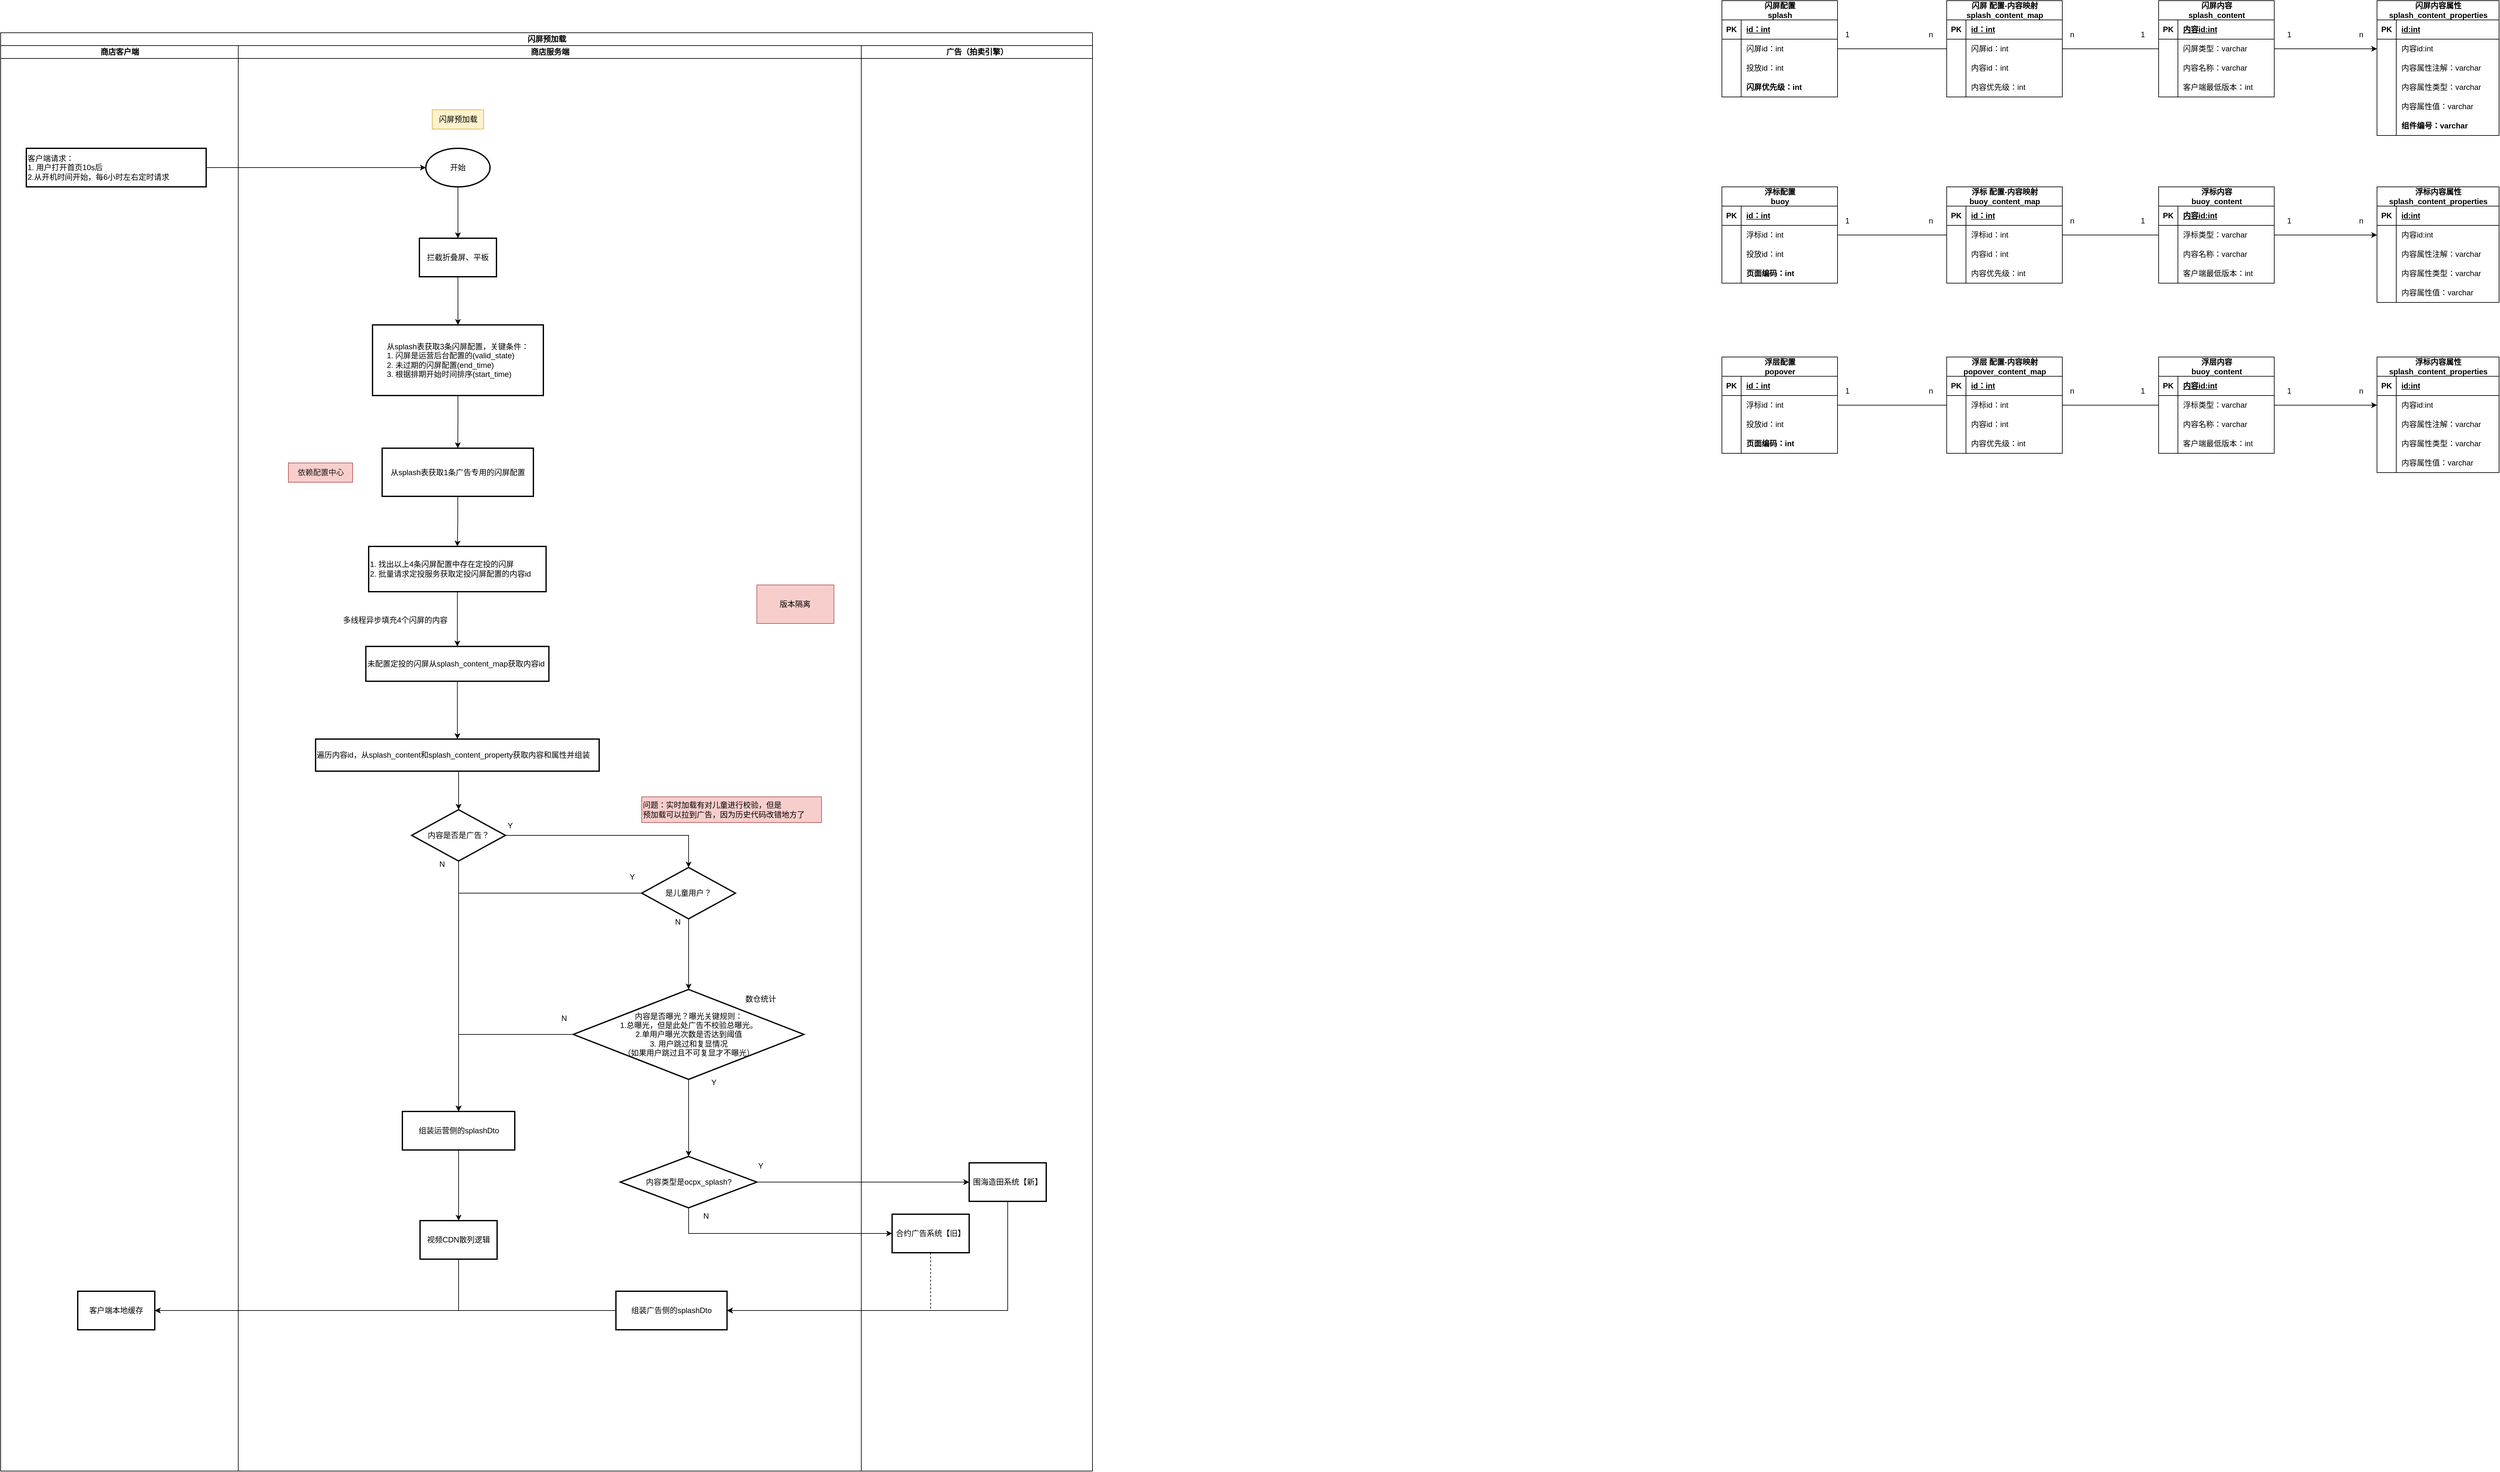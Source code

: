 <mxfile version="23.1.1" type="github">
  <diagram name="第 1 页" id="bnFz2s8V-IMa5PUOaGIh">
    <mxGraphModel dx="6077" dy="2710" grid="1" gridSize="10" guides="1" tooltips="1" connect="1" arrows="1" fold="1" page="1" pageScale="1" pageWidth="827" pageHeight="1169" math="0" shadow="0">
      <root>
        <mxCell id="0" />
        <mxCell id="1" parent="0" />
        <mxCell id="_Z0DNaSZjBo9LMDWnHwv-1" style="edgeStyle=orthogonalEdgeStyle;rounded=0;orthogonalLoop=1;jettySize=auto;html=1;entryX=1;entryY=0.5;entryDx=0;entryDy=0;endArrow=none;endFill=0;" parent="1" source="_Z0DNaSZjBo9LMDWnHwv-3" target="_Z0DNaSZjBo9LMDWnHwv-53" edge="1">
          <mxGeometry relative="1" as="geometry" />
        </mxCell>
        <mxCell id="_Z0DNaSZjBo9LMDWnHwv-2" style="edgeStyle=orthogonalEdgeStyle;rounded=0;orthogonalLoop=1;jettySize=auto;html=1;entryX=0;entryY=0.5;entryDx=0;entryDy=0;" parent="1" source="_Z0DNaSZjBo9LMDWnHwv-3" target="_Z0DNaSZjBo9LMDWnHwv-34" edge="1">
          <mxGeometry relative="1" as="geometry" />
        </mxCell>
        <mxCell id="_Z0DNaSZjBo9LMDWnHwv-3" value="闪屏内容&lt;br&gt;splash_content" style="shape=table;startSize=30;container=1;collapsible=1;childLayout=tableLayout;fixedRows=1;rowLines=0;fontStyle=1;align=center;resizeLast=1;html=1;" parent="1" vertex="1">
          <mxGeometry x="2540" y="10" width="180" height="150" as="geometry" />
        </mxCell>
        <mxCell id="_Z0DNaSZjBo9LMDWnHwv-4" value="" style="shape=tableRow;horizontal=0;startSize=0;swimlaneHead=0;swimlaneBody=0;fillColor=none;collapsible=0;dropTarget=0;points=[[0,0.5],[1,0.5]];portConstraint=eastwest;top=0;left=0;right=0;bottom=1;" parent="_Z0DNaSZjBo9LMDWnHwv-3" vertex="1">
          <mxGeometry y="30" width="180" height="30" as="geometry" />
        </mxCell>
        <mxCell id="_Z0DNaSZjBo9LMDWnHwv-5" value="PK" style="shape=partialRectangle;connectable=0;fillColor=none;top=0;left=0;bottom=0;right=0;fontStyle=1;overflow=hidden;whiteSpace=wrap;html=1;" parent="_Z0DNaSZjBo9LMDWnHwv-4" vertex="1">
          <mxGeometry width="30" height="30" as="geometry">
            <mxRectangle width="30" height="30" as="alternateBounds" />
          </mxGeometry>
        </mxCell>
        <mxCell id="_Z0DNaSZjBo9LMDWnHwv-6" value="内容id:int" style="shape=partialRectangle;connectable=0;fillColor=none;top=0;left=0;bottom=0;right=0;align=left;spacingLeft=6;fontStyle=5;overflow=hidden;whiteSpace=wrap;html=1;" parent="_Z0DNaSZjBo9LMDWnHwv-4" vertex="1">
          <mxGeometry x="30" width="150" height="30" as="geometry">
            <mxRectangle width="150" height="30" as="alternateBounds" />
          </mxGeometry>
        </mxCell>
        <mxCell id="_Z0DNaSZjBo9LMDWnHwv-7" value="" style="shape=tableRow;horizontal=0;startSize=0;swimlaneHead=0;swimlaneBody=0;fillColor=none;collapsible=0;dropTarget=0;points=[[0,0.5],[1,0.5]];portConstraint=eastwest;top=0;left=0;right=0;bottom=0;" parent="_Z0DNaSZjBo9LMDWnHwv-3" vertex="1">
          <mxGeometry y="60" width="180" height="30" as="geometry" />
        </mxCell>
        <mxCell id="_Z0DNaSZjBo9LMDWnHwv-8" value="" style="shape=partialRectangle;connectable=0;fillColor=none;top=0;left=0;bottom=0;right=0;editable=1;overflow=hidden;whiteSpace=wrap;html=1;" parent="_Z0DNaSZjBo9LMDWnHwv-7" vertex="1">
          <mxGeometry width="30" height="30" as="geometry">
            <mxRectangle width="30" height="30" as="alternateBounds" />
          </mxGeometry>
        </mxCell>
        <mxCell id="_Z0DNaSZjBo9LMDWnHwv-9" value="闪屏类型：varchar" style="shape=partialRectangle;connectable=0;fillColor=none;top=0;left=0;bottom=0;right=0;align=left;spacingLeft=6;overflow=hidden;whiteSpace=wrap;html=1;" parent="_Z0DNaSZjBo9LMDWnHwv-7" vertex="1">
          <mxGeometry x="30" width="150" height="30" as="geometry">
            <mxRectangle width="150" height="30" as="alternateBounds" />
          </mxGeometry>
        </mxCell>
        <mxCell id="_Z0DNaSZjBo9LMDWnHwv-10" value="" style="shape=tableRow;horizontal=0;startSize=0;swimlaneHead=0;swimlaneBody=0;fillColor=none;collapsible=0;dropTarget=0;points=[[0,0.5],[1,0.5]];portConstraint=eastwest;top=0;left=0;right=0;bottom=0;" parent="_Z0DNaSZjBo9LMDWnHwv-3" vertex="1">
          <mxGeometry y="90" width="180" height="30" as="geometry" />
        </mxCell>
        <mxCell id="_Z0DNaSZjBo9LMDWnHwv-11" value="" style="shape=partialRectangle;connectable=0;fillColor=none;top=0;left=0;bottom=0;right=0;editable=1;overflow=hidden;whiteSpace=wrap;html=1;" parent="_Z0DNaSZjBo9LMDWnHwv-10" vertex="1">
          <mxGeometry width="30" height="30" as="geometry">
            <mxRectangle width="30" height="30" as="alternateBounds" />
          </mxGeometry>
        </mxCell>
        <mxCell id="_Z0DNaSZjBo9LMDWnHwv-12" value="内容名称：varchar" style="shape=partialRectangle;connectable=0;fillColor=none;top=0;left=0;bottom=0;right=0;align=left;spacingLeft=6;overflow=hidden;whiteSpace=wrap;html=1;" parent="_Z0DNaSZjBo9LMDWnHwv-10" vertex="1">
          <mxGeometry x="30" width="150" height="30" as="geometry">
            <mxRectangle width="150" height="30" as="alternateBounds" />
          </mxGeometry>
        </mxCell>
        <mxCell id="_Z0DNaSZjBo9LMDWnHwv-13" value="" style="shape=tableRow;horizontal=0;startSize=0;swimlaneHead=0;swimlaneBody=0;fillColor=none;collapsible=0;dropTarget=0;points=[[0,0.5],[1,0.5]];portConstraint=eastwest;top=0;left=0;right=0;bottom=0;" parent="_Z0DNaSZjBo9LMDWnHwv-3" vertex="1">
          <mxGeometry y="120" width="180" height="30" as="geometry" />
        </mxCell>
        <mxCell id="_Z0DNaSZjBo9LMDWnHwv-14" value="" style="shape=partialRectangle;connectable=0;fillColor=none;top=0;left=0;bottom=0;right=0;editable=1;overflow=hidden;whiteSpace=wrap;html=1;" parent="_Z0DNaSZjBo9LMDWnHwv-13" vertex="1">
          <mxGeometry width="30" height="30" as="geometry">
            <mxRectangle width="30" height="30" as="alternateBounds" />
          </mxGeometry>
        </mxCell>
        <mxCell id="_Z0DNaSZjBo9LMDWnHwv-15" value="客户端最低版本：int" style="shape=partialRectangle;connectable=0;fillColor=none;top=0;left=0;bottom=0;right=0;align=left;spacingLeft=6;overflow=hidden;whiteSpace=wrap;html=1;" parent="_Z0DNaSZjBo9LMDWnHwv-13" vertex="1">
          <mxGeometry x="30" width="150" height="30" as="geometry">
            <mxRectangle width="150" height="30" as="alternateBounds" />
          </mxGeometry>
        </mxCell>
        <mxCell id="_Z0DNaSZjBo9LMDWnHwv-16" style="edgeStyle=orthogonalEdgeStyle;rounded=0;orthogonalLoop=1;jettySize=auto;html=1;entryX=0;entryY=0.5;entryDx=0;entryDy=0;endArrow=none;endFill=0;" parent="1" source="_Z0DNaSZjBo9LMDWnHwv-17" target="_Z0DNaSZjBo9LMDWnHwv-53" edge="1">
          <mxGeometry relative="1" as="geometry" />
        </mxCell>
        <mxCell id="_Z0DNaSZjBo9LMDWnHwv-17" value="闪屏配置&lt;br&gt;splash" style="shape=table;startSize=30;container=1;collapsible=1;childLayout=tableLayout;fixedRows=1;rowLines=0;fontStyle=1;align=center;resizeLast=1;html=1;" parent="1" vertex="1">
          <mxGeometry x="1860" y="10" width="180" height="150" as="geometry" />
        </mxCell>
        <mxCell id="_Z0DNaSZjBo9LMDWnHwv-18" value="" style="shape=tableRow;horizontal=0;startSize=0;swimlaneHead=0;swimlaneBody=0;fillColor=none;collapsible=0;dropTarget=0;points=[[0,0.5],[1,0.5]];portConstraint=eastwest;top=0;left=0;right=0;bottom=1;" parent="_Z0DNaSZjBo9LMDWnHwv-17" vertex="1">
          <mxGeometry y="30" width="180" height="30" as="geometry" />
        </mxCell>
        <mxCell id="_Z0DNaSZjBo9LMDWnHwv-19" value="PK" style="shape=partialRectangle;connectable=0;fillColor=none;top=0;left=0;bottom=0;right=0;fontStyle=1;overflow=hidden;whiteSpace=wrap;html=1;" parent="_Z0DNaSZjBo9LMDWnHwv-18" vertex="1">
          <mxGeometry width="30" height="30" as="geometry">
            <mxRectangle width="30" height="30" as="alternateBounds" />
          </mxGeometry>
        </mxCell>
        <mxCell id="_Z0DNaSZjBo9LMDWnHwv-20" value="id：int" style="shape=partialRectangle;connectable=0;fillColor=none;top=0;left=0;bottom=0;right=0;align=left;spacingLeft=6;fontStyle=5;overflow=hidden;whiteSpace=wrap;html=1;" parent="_Z0DNaSZjBo9LMDWnHwv-18" vertex="1">
          <mxGeometry x="30" width="150" height="30" as="geometry">
            <mxRectangle width="150" height="30" as="alternateBounds" />
          </mxGeometry>
        </mxCell>
        <mxCell id="_Z0DNaSZjBo9LMDWnHwv-21" value="" style="shape=tableRow;horizontal=0;startSize=0;swimlaneHead=0;swimlaneBody=0;fillColor=none;collapsible=0;dropTarget=0;points=[[0,0.5],[1,0.5]];portConstraint=eastwest;top=0;left=0;right=0;bottom=0;" parent="_Z0DNaSZjBo9LMDWnHwv-17" vertex="1">
          <mxGeometry y="60" width="180" height="30" as="geometry" />
        </mxCell>
        <mxCell id="_Z0DNaSZjBo9LMDWnHwv-22" value="" style="shape=partialRectangle;connectable=0;fillColor=none;top=0;left=0;bottom=0;right=0;editable=1;overflow=hidden;whiteSpace=wrap;html=1;" parent="_Z0DNaSZjBo9LMDWnHwv-21" vertex="1">
          <mxGeometry width="30" height="30" as="geometry">
            <mxRectangle width="30" height="30" as="alternateBounds" />
          </mxGeometry>
        </mxCell>
        <mxCell id="_Z0DNaSZjBo9LMDWnHwv-23" value="闪屏id：int" style="shape=partialRectangle;connectable=0;fillColor=none;top=0;left=0;bottom=0;right=0;align=left;spacingLeft=6;overflow=hidden;whiteSpace=wrap;html=1;" parent="_Z0DNaSZjBo9LMDWnHwv-21" vertex="1">
          <mxGeometry x="30" width="150" height="30" as="geometry">
            <mxRectangle width="150" height="30" as="alternateBounds" />
          </mxGeometry>
        </mxCell>
        <mxCell id="_Z0DNaSZjBo9LMDWnHwv-24" value="" style="shape=tableRow;horizontal=0;startSize=0;swimlaneHead=0;swimlaneBody=0;fillColor=none;collapsible=0;dropTarget=0;points=[[0,0.5],[1,0.5]];portConstraint=eastwest;top=0;left=0;right=0;bottom=0;" parent="_Z0DNaSZjBo9LMDWnHwv-17" vertex="1">
          <mxGeometry y="90" width="180" height="30" as="geometry" />
        </mxCell>
        <mxCell id="_Z0DNaSZjBo9LMDWnHwv-25" value="" style="shape=partialRectangle;connectable=0;fillColor=none;top=0;left=0;bottom=0;right=0;editable=1;overflow=hidden;whiteSpace=wrap;html=1;" parent="_Z0DNaSZjBo9LMDWnHwv-24" vertex="1">
          <mxGeometry width="30" height="30" as="geometry">
            <mxRectangle width="30" height="30" as="alternateBounds" />
          </mxGeometry>
        </mxCell>
        <mxCell id="_Z0DNaSZjBo9LMDWnHwv-26" value="投放id：int" style="shape=partialRectangle;connectable=0;fillColor=none;top=0;left=0;bottom=0;right=0;align=left;spacingLeft=6;overflow=hidden;whiteSpace=wrap;html=1;" parent="_Z0DNaSZjBo9LMDWnHwv-24" vertex="1">
          <mxGeometry x="30" width="150" height="30" as="geometry">
            <mxRectangle width="150" height="30" as="alternateBounds" />
          </mxGeometry>
        </mxCell>
        <mxCell id="_Z0DNaSZjBo9LMDWnHwv-27" value="" style="shape=tableRow;horizontal=0;startSize=0;swimlaneHead=0;swimlaneBody=0;fillColor=none;collapsible=0;dropTarget=0;points=[[0,0.5],[1,0.5]];portConstraint=eastwest;top=0;left=0;right=0;bottom=0;" parent="_Z0DNaSZjBo9LMDWnHwv-17" vertex="1">
          <mxGeometry y="120" width="180" height="30" as="geometry" />
        </mxCell>
        <mxCell id="_Z0DNaSZjBo9LMDWnHwv-28" value="" style="shape=partialRectangle;connectable=0;fillColor=none;top=0;left=0;bottom=0;right=0;editable=1;overflow=hidden;whiteSpace=wrap;html=1;" parent="_Z0DNaSZjBo9LMDWnHwv-27" vertex="1">
          <mxGeometry width="30" height="30" as="geometry">
            <mxRectangle width="30" height="30" as="alternateBounds" />
          </mxGeometry>
        </mxCell>
        <mxCell id="_Z0DNaSZjBo9LMDWnHwv-29" value="&lt;b&gt;闪屏优先级：int&lt;/b&gt;" style="shape=partialRectangle;connectable=0;fillColor=none;top=0;left=0;bottom=0;right=0;align=left;spacingLeft=6;overflow=hidden;whiteSpace=wrap;html=1;" parent="_Z0DNaSZjBo9LMDWnHwv-27" vertex="1">
          <mxGeometry x="30" width="150" height="30" as="geometry">
            <mxRectangle width="150" height="30" as="alternateBounds" />
          </mxGeometry>
        </mxCell>
        <mxCell id="_Z0DNaSZjBo9LMDWnHwv-30" value="闪屏内容属性&lt;br&gt;splash_content_properties" style="shape=table;startSize=30;container=1;collapsible=1;childLayout=tableLayout;fixedRows=1;rowLines=0;fontStyle=1;align=center;resizeLast=1;html=1;" parent="1" vertex="1">
          <mxGeometry x="2880" y="10" width="190" height="210" as="geometry" />
        </mxCell>
        <mxCell id="_Z0DNaSZjBo9LMDWnHwv-31" value="" style="shape=tableRow;horizontal=0;startSize=0;swimlaneHead=0;swimlaneBody=0;fillColor=none;collapsible=0;dropTarget=0;points=[[0,0.5],[1,0.5]];portConstraint=eastwest;top=0;left=0;right=0;bottom=1;" parent="_Z0DNaSZjBo9LMDWnHwv-30" vertex="1">
          <mxGeometry y="30" width="190" height="30" as="geometry" />
        </mxCell>
        <mxCell id="_Z0DNaSZjBo9LMDWnHwv-32" value="PK" style="shape=partialRectangle;connectable=0;fillColor=none;top=0;left=0;bottom=0;right=0;fontStyle=1;overflow=hidden;whiteSpace=wrap;html=1;" parent="_Z0DNaSZjBo9LMDWnHwv-31" vertex="1">
          <mxGeometry width="30" height="30" as="geometry">
            <mxRectangle width="30" height="30" as="alternateBounds" />
          </mxGeometry>
        </mxCell>
        <mxCell id="_Z0DNaSZjBo9LMDWnHwv-33" value="id:int" style="shape=partialRectangle;connectable=0;fillColor=none;top=0;left=0;bottom=0;right=0;align=left;spacingLeft=6;fontStyle=5;overflow=hidden;whiteSpace=wrap;html=1;" parent="_Z0DNaSZjBo9LMDWnHwv-31" vertex="1">
          <mxGeometry x="30" width="160" height="30" as="geometry">
            <mxRectangle width="160" height="30" as="alternateBounds" />
          </mxGeometry>
        </mxCell>
        <mxCell id="_Z0DNaSZjBo9LMDWnHwv-34" value="" style="shape=tableRow;horizontal=0;startSize=0;swimlaneHead=0;swimlaneBody=0;fillColor=none;collapsible=0;dropTarget=0;points=[[0,0.5],[1,0.5]];portConstraint=eastwest;top=0;left=0;right=0;bottom=0;" parent="_Z0DNaSZjBo9LMDWnHwv-30" vertex="1">
          <mxGeometry y="60" width="190" height="30" as="geometry" />
        </mxCell>
        <mxCell id="_Z0DNaSZjBo9LMDWnHwv-35" value="" style="shape=partialRectangle;connectable=0;fillColor=none;top=0;left=0;bottom=0;right=0;editable=1;overflow=hidden;whiteSpace=wrap;html=1;" parent="_Z0DNaSZjBo9LMDWnHwv-34" vertex="1">
          <mxGeometry width="30" height="30" as="geometry">
            <mxRectangle width="30" height="30" as="alternateBounds" />
          </mxGeometry>
        </mxCell>
        <mxCell id="_Z0DNaSZjBo9LMDWnHwv-36" value="内容id:int" style="shape=partialRectangle;connectable=0;fillColor=none;top=0;left=0;bottom=0;right=0;align=left;spacingLeft=6;overflow=hidden;whiteSpace=wrap;html=1;" parent="_Z0DNaSZjBo9LMDWnHwv-34" vertex="1">
          <mxGeometry x="30" width="160" height="30" as="geometry">
            <mxRectangle width="160" height="30" as="alternateBounds" />
          </mxGeometry>
        </mxCell>
        <mxCell id="_Z0DNaSZjBo9LMDWnHwv-37" value="" style="shape=tableRow;horizontal=0;startSize=0;swimlaneHead=0;swimlaneBody=0;fillColor=none;collapsible=0;dropTarget=0;points=[[0,0.5],[1,0.5]];portConstraint=eastwest;top=0;left=0;right=0;bottom=0;" parent="_Z0DNaSZjBo9LMDWnHwv-30" vertex="1">
          <mxGeometry y="90" width="190" height="30" as="geometry" />
        </mxCell>
        <mxCell id="_Z0DNaSZjBo9LMDWnHwv-38" value="" style="shape=partialRectangle;connectable=0;fillColor=none;top=0;left=0;bottom=0;right=0;editable=1;overflow=hidden;whiteSpace=wrap;html=1;" parent="_Z0DNaSZjBo9LMDWnHwv-37" vertex="1">
          <mxGeometry width="30" height="30" as="geometry">
            <mxRectangle width="30" height="30" as="alternateBounds" />
          </mxGeometry>
        </mxCell>
        <mxCell id="_Z0DNaSZjBo9LMDWnHwv-39" value="内容属性注解：varchar" style="shape=partialRectangle;connectable=0;fillColor=none;top=0;left=0;bottom=0;right=0;align=left;spacingLeft=6;overflow=hidden;whiteSpace=wrap;html=1;" parent="_Z0DNaSZjBo9LMDWnHwv-37" vertex="1">
          <mxGeometry x="30" width="160" height="30" as="geometry">
            <mxRectangle width="160" height="30" as="alternateBounds" />
          </mxGeometry>
        </mxCell>
        <mxCell id="_Z0DNaSZjBo9LMDWnHwv-40" value="" style="shape=tableRow;horizontal=0;startSize=0;swimlaneHead=0;swimlaneBody=0;fillColor=none;collapsible=0;dropTarget=0;points=[[0,0.5],[1,0.5]];portConstraint=eastwest;top=0;left=0;right=0;bottom=0;" parent="_Z0DNaSZjBo9LMDWnHwv-30" vertex="1">
          <mxGeometry y="120" width="190" height="30" as="geometry" />
        </mxCell>
        <mxCell id="_Z0DNaSZjBo9LMDWnHwv-41" value="" style="shape=partialRectangle;connectable=0;fillColor=none;top=0;left=0;bottom=0;right=0;editable=1;overflow=hidden;whiteSpace=wrap;html=1;" parent="_Z0DNaSZjBo9LMDWnHwv-40" vertex="1">
          <mxGeometry width="30" height="30" as="geometry">
            <mxRectangle width="30" height="30" as="alternateBounds" />
          </mxGeometry>
        </mxCell>
        <mxCell id="_Z0DNaSZjBo9LMDWnHwv-42" value="内容属性类型：varchar" style="shape=partialRectangle;connectable=0;fillColor=none;top=0;left=0;bottom=0;right=0;align=left;spacingLeft=6;overflow=hidden;whiteSpace=wrap;html=1;" parent="_Z0DNaSZjBo9LMDWnHwv-40" vertex="1">
          <mxGeometry x="30" width="160" height="30" as="geometry">
            <mxRectangle width="160" height="30" as="alternateBounds" />
          </mxGeometry>
        </mxCell>
        <mxCell id="_Z0DNaSZjBo9LMDWnHwv-43" style="shape=tableRow;horizontal=0;startSize=0;swimlaneHead=0;swimlaneBody=0;fillColor=none;collapsible=0;dropTarget=0;points=[[0,0.5],[1,0.5]];portConstraint=eastwest;top=0;left=0;right=0;bottom=0;" parent="_Z0DNaSZjBo9LMDWnHwv-30" vertex="1">
          <mxGeometry y="150" width="190" height="30" as="geometry" />
        </mxCell>
        <mxCell id="_Z0DNaSZjBo9LMDWnHwv-44" style="shape=partialRectangle;connectable=0;fillColor=none;top=0;left=0;bottom=0;right=0;editable=1;overflow=hidden;whiteSpace=wrap;html=1;" parent="_Z0DNaSZjBo9LMDWnHwv-43" vertex="1">
          <mxGeometry width="30" height="30" as="geometry">
            <mxRectangle width="30" height="30" as="alternateBounds" />
          </mxGeometry>
        </mxCell>
        <mxCell id="_Z0DNaSZjBo9LMDWnHwv-45" style="shape=partialRectangle;connectable=0;fillColor=none;top=0;left=0;bottom=0;right=0;align=left;spacingLeft=6;overflow=hidden;whiteSpace=wrap;html=1;" parent="_Z0DNaSZjBo9LMDWnHwv-43" vertex="1">
          <mxGeometry x="30" width="160" height="30" as="geometry">
            <mxRectangle width="160" height="30" as="alternateBounds" />
          </mxGeometry>
        </mxCell>
        <mxCell id="_Z0DNaSZjBo9LMDWnHwv-46" style="shape=tableRow;horizontal=0;startSize=0;swimlaneHead=0;swimlaneBody=0;fillColor=none;collapsible=0;dropTarget=0;points=[[0,0.5],[1,0.5]];portConstraint=eastwest;top=0;left=0;right=0;bottom=0;" parent="_Z0DNaSZjBo9LMDWnHwv-30" vertex="1">
          <mxGeometry y="180" width="190" height="30" as="geometry" />
        </mxCell>
        <mxCell id="_Z0DNaSZjBo9LMDWnHwv-47" style="shape=partialRectangle;connectable=0;fillColor=none;top=0;left=0;bottom=0;right=0;editable=1;overflow=hidden;whiteSpace=wrap;html=1;" parent="_Z0DNaSZjBo9LMDWnHwv-46" vertex="1">
          <mxGeometry width="30" height="30" as="geometry">
            <mxRectangle width="30" height="30" as="alternateBounds" />
          </mxGeometry>
        </mxCell>
        <mxCell id="_Z0DNaSZjBo9LMDWnHwv-48" value="&lt;b&gt;组件编号：varchar&lt;/b&gt;" style="shape=partialRectangle;connectable=0;fillColor=none;top=0;left=0;bottom=0;right=0;align=left;spacingLeft=6;overflow=hidden;whiteSpace=wrap;html=1;" parent="_Z0DNaSZjBo9LMDWnHwv-46" vertex="1">
          <mxGeometry x="30" width="160" height="30" as="geometry">
            <mxRectangle width="160" height="30" as="alternateBounds" />
          </mxGeometry>
        </mxCell>
        <mxCell id="_Z0DNaSZjBo9LMDWnHwv-49" value="闪屏 配置-内容映射&lt;br&gt;splash_content_map" style="shape=table;startSize=30;container=1;collapsible=1;childLayout=tableLayout;fixedRows=1;rowLines=0;fontStyle=1;align=center;resizeLast=1;html=1;" parent="1" vertex="1">
          <mxGeometry x="2210" y="10" width="180" height="150" as="geometry" />
        </mxCell>
        <mxCell id="_Z0DNaSZjBo9LMDWnHwv-50" value="" style="shape=tableRow;horizontal=0;startSize=0;swimlaneHead=0;swimlaneBody=0;fillColor=none;collapsible=0;dropTarget=0;points=[[0,0.5],[1,0.5]];portConstraint=eastwest;top=0;left=0;right=0;bottom=1;" parent="_Z0DNaSZjBo9LMDWnHwv-49" vertex="1">
          <mxGeometry y="30" width="180" height="30" as="geometry" />
        </mxCell>
        <mxCell id="_Z0DNaSZjBo9LMDWnHwv-51" value="PK" style="shape=partialRectangle;connectable=0;fillColor=none;top=0;left=0;bottom=0;right=0;fontStyle=1;overflow=hidden;whiteSpace=wrap;html=1;" parent="_Z0DNaSZjBo9LMDWnHwv-50" vertex="1">
          <mxGeometry width="30" height="30" as="geometry">
            <mxRectangle width="30" height="30" as="alternateBounds" />
          </mxGeometry>
        </mxCell>
        <mxCell id="_Z0DNaSZjBo9LMDWnHwv-52" value="id：int" style="shape=partialRectangle;connectable=0;fillColor=none;top=0;left=0;bottom=0;right=0;align=left;spacingLeft=6;fontStyle=5;overflow=hidden;whiteSpace=wrap;html=1;" parent="_Z0DNaSZjBo9LMDWnHwv-50" vertex="1">
          <mxGeometry x="30" width="150" height="30" as="geometry">
            <mxRectangle width="150" height="30" as="alternateBounds" />
          </mxGeometry>
        </mxCell>
        <mxCell id="_Z0DNaSZjBo9LMDWnHwv-53" value="" style="shape=tableRow;horizontal=0;startSize=0;swimlaneHead=0;swimlaneBody=0;fillColor=none;collapsible=0;dropTarget=0;points=[[0,0.5],[1,0.5]];portConstraint=eastwest;top=0;left=0;right=0;bottom=0;" parent="_Z0DNaSZjBo9LMDWnHwv-49" vertex="1">
          <mxGeometry y="60" width="180" height="30" as="geometry" />
        </mxCell>
        <mxCell id="_Z0DNaSZjBo9LMDWnHwv-54" value="" style="shape=partialRectangle;connectable=0;fillColor=none;top=0;left=0;bottom=0;right=0;editable=1;overflow=hidden;whiteSpace=wrap;html=1;" parent="_Z0DNaSZjBo9LMDWnHwv-53" vertex="1">
          <mxGeometry width="30" height="30" as="geometry">
            <mxRectangle width="30" height="30" as="alternateBounds" />
          </mxGeometry>
        </mxCell>
        <mxCell id="_Z0DNaSZjBo9LMDWnHwv-55" value="闪屏id：int" style="shape=partialRectangle;connectable=0;fillColor=none;top=0;left=0;bottom=0;right=0;align=left;spacingLeft=6;overflow=hidden;whiteSpace=wrap;html=1;" parent="_Z0DNaSZjBo9LMDWnHwv-53" vertex="1">
          <mxGeometry x="30" width="150" height="30" as="geometry">
            <mxRectangle width="150" height="30" as="alternateBounds" />
          </mxGeometry>
        </mxCell>
        <mxCell id="_Z0DNaSZjBo9LMDWnHwv-56" value="" style="shape=tableRow;horizontal=0;startSize=0;swimlaneHead=0;swimlaneBody=0;fillColor=none;collapsible=0;dropTarget=0;points=[[0,0.5],[1,0.5]];portConstraint=eastwest;top=0;left=0;right=0;bottom=0;" parent="_Z0DNaSZjBo9LMDWnHwv-49" vertex="1">
          <mxGeometry y="90" width="180" height="30" as="geometry" />
        </mxCell>
        <mxCell id="_Z0DNaSZjBo9LMDWnHwv-57" value="" style="shape=partialRectangle;connectable=0;fillColor=none;top=0;left=0;bottom=0;right=0;editable=1;overflow=hidden;whiteSpace=wrap;html=1;" parent="_Z0DNaSZjBo9LMDWnHwv-56" vertex="1">
          <mxGeometry width="30" height="30" as="geometry">
            <mxRectangle width="30" height="30" as="alternateBounds" />
          </mxGeometry>
        </mxCell>
        <mxCell id="_Z0DNaSZjBo9LMDWnHwv-58" value="内容id：int" style="shape=partialRectangle;connectable=0;fillColor=none;top=0;left=0;bottom=0;right=0;align=left;spacingLeft=6;overflow=hidden;whiteSpace=wrap;html=1;" parent="_Z0DNaSZjBo9LMDWnHwv-56" vertex="1">
          <mxGeometry x="30" width="150" height="30" as="geometry">
            <mxRectangle width="150" height="30" as="alternateBounds" />
          </mxGeometry>
        </mxCell>
        <mxCell id="_Z0DNaSZjBo9LMDWnHwv-59" value="" style="shape=tableRow;horizontal=0;startSize=0;swimlaneHead=0;swimlaneBody=0;fillColor=none;collapsible=0;dropTarget=0;points=[[0,0.5],[1,0.5]];portConstraint=eastwest;top=0;left=0;right=0;bottom=0;" parent="_Z0DNaSZjBo9LMDWnHwv-49" vertex="1">
          <mxGeometry y="120" width="180" height="30" as="geometry" />
        </mxCell>
        <mxCell id="_Z0DNaSZjBo9LMDWnHwv-60" value="" style="shape=partialRectangle;connectable=0;fillColor=none;top=0;left=0;bottom=0;right=0;editable=1;overflow=hidden;whiteSpace=wrap;html=1;" parent="_Z0DNaSZjBo9LMDWnHwv-59" vertex="1">
          <mxGeometry width="30" height="30" as="geometry">
            <mxRectangle width="30" height="30" as="alternateBounds" />
          </mxGeometry>
        </mxCell>
        <mxCell id="_Z0DNaSZjBo9LMDWnHwv-61" value="内容优先级：int" style="shape=partialRectangle;connectable=0;fillColor=none;top=0;left=0;bottom=0;right=0;align=left;spacingLeft=6;overflow=hidden;whiteSpace=wrap;html=1;" parent="_Z0DNaSZjBo9LMDWnHwv-59" vertex="1">
          <mxGeometry x="30" width="150" height="30" as="geometry">
            <mxRectangle width="150" height="30" as="alternateBounds" />
          </mxGeometry>
        </mxCell>
        <mxCell id="_Z0DNaSZjBo9LMDWnHwv-62" value="1" style="text;html=1;align=center;verticalAlign=middle;resizable=0;points=[];autosize=1;strokeColor=none;fillColor=none;" parent="1" vertex="1">
          <mxGeometry x="2040" y="48" width="30" height="30" as="geometry" />
        </mxCell>
        <mxCell id="_Z0DNaSZjBo9LMDWnHwv-63" value="n" style="text;html=1;align=center;verticalAlign=middle;resizable=0;points=[];autosize=1;strokeColor=none;fillColor=none;" parent="1" vertex="1">
          <mxGeometry x="2170" y="48" width="30" height="30" as="geometry" />
        </mxCell>
        <mxCell id="_Z0DNaSZjBo9LMDWnHwv-64" value="1" style="text;html=1;align=center;verticalAlign=middle;resizable=0;points=[];autosize=1;strokeColor=none;fillColor=none;" parent="1" vertex="1">
          <mxGeometry x="2500" y="48" width="30" height="30" as="geometry" />
        </mxCell>
        <mxCell id="_Z0DNaSZjBo9LMDWnHwv-65" value="n" style="text;html=1;align=center;verticalAlign=middle;resizable=0;points=[];autosize=1;strokeColor=none;fillColor=none;" parent="1" vertex="1">
          <mxGeometry x="2390" y="48" width="30" height="30" as="geometry" />
        </mxCell>
        <mxCell id="_Z0DNaSZjBo9LMDWnHwv-66" value="" style="shape=tableRow;horizontal=0;startSize=0;swimlaneHead=0;swimlaneBody=0;fillColor=none;collapsible=0;dropTarget=0;points=[[0,0.5],[1,0.5]];portConstraint=eastwest;top=0;left=0;right=0;bottom=0;" parent="1" vertex="1">
          <mxGeometry x="2880" y="160" width="190" height="30" as="geometry" />
        </mxCell>
        <mxCell id="_Z0DNaSZjBo9LMDWnHwv-67" value="" style="shape=partialRectangle;connectable=0;fillColor=none;top=0;left=0;bottom=0;right=0;editable=1;overflow=hidden;whiteSpace=wrap;html=1;" parent="_Z0DNaSZjBo9LMDWnHwv-66" vertex="1">
          <mxGeometry width="30" height="30" as="geometry">
            <mxRectangle width="30" height="30" as="alternateBounds" />
          </mxGeometry>
        </mxCell>
        <mxCell id="_Z0DNaSZjBo9LMDWnHwv-68" value="内容属性值：varchar" style="shape=partialRectangle;connectable=0;fillColor=none;top=0;left=0;bottom=0;right=0;align=left;spacingLeft=6;overflow=hidden;whiteSpace=wrap;html=1;" parent="_Z0DNaSZjBo9LMDWnHwv-66" vertex="1">
          <mxGeometry x="30" width="160" height="30" as="geometry">
            <mxRectangle width="160" height="30" as="alternateBounds" />
          </mxGeometry>
        </mxCell>
        <mxCell id="_Z0DNaSZjBo9LMDWnHwv-69" value="n" style="text;html=1;align=center;verticalAlign=middle;resizable=0;points=[];autosize=1;strokeColor=none;fillColor=none;" parent="1" vertex="1">
          <mxGeometry x="2840" y="48" width="30" height="30" as="geometry" />
        </mxCell>
        <mxCell id="_Z0DNaSZjBo9LMDWnHwv-70" value="1" style="text;html=1;align=center;verticalAlign=middle;resizable=0;points=[];autosize=1;strokeColor=none;fillColor=none;" parent="1" vertex="1">
          <mxGeometry x="2728" y="48" width="30" height="30" as="geometry" />
        </mxCell>
        <mxCell id="_Z0DNaSZjBo9LMDWnHwv-71" style="edgeStyle=orthogonalEdgeStyle;rounded=0;orthogonalLoop=1;jettySize=auto;html=1;entryX=1;entryY=0.5;entryDx=0;entryDy=0;endArrow=none;endFill=0;" parent="1" source="_Z0DNaSZjBo9LMDWnHwv-73" target="_Z0DNaSZjBo9LMDWnHwv-120" edge="1">
          <mxGeometry relative="1" as="geometry" />
        </mxCell>
        <mxCell id="_Z0DNaSZjBo9LMDWnHwv-72" style="edgeStyle=orthogonalEdgeStyle;rounded=0;orthogonalLoop=1;jettySize=auto;html=1;entryX=0;entryY=0.5;entryDx=0;entryDy=0;" parent="1" source="_Z0DNaSZjBo9LMDWnHwv-73" target="_Z0DNaSZjBo9LMDWnHwv-104" edge="1">
          <mxGeometry relative="1" as="geometry" />
        </mxCell>
        <mxCell id="_Z0DNaSZjBo9LMDWnHwv-73" value="浮标内容&lt;br&gt;buoy_content" style="shape=table;startSize=30;container=1;collapsible=1;childLayout=tableLayout;fixedRows=1;rowLines=0;fontStyle=1;align=center;resizeLast=1;html=1;" parent="1" vertex="1">
          <mxGeometry x="2540" y="300" width="180" height="150" as="geometry" />
        </mxCell>
        <mxCell id="_Z0DNaSZjBo9LMDWnHwv-74" value="" style="shape=tableRow;horizontal=0;startSize=0;swimlaneHead=0;swimlaneBody=0;fillColor=none;collapsible=0;dropTarget=0;points=[[0,0.5],[1,0.5]];portConstraint=eastwest;top=0;left=0;right=0;bottom=1;" parent="_Z0DNaSZjBo9LMDWnHwv-73" vertex="1">
          <mxGeometry y="30" width="180" height="30" as="geometry" />
        </mxCell>
        <mxCell id="_Z0DNaSZjBo9LMDWnHwv-75" value="PK" style="shape=partialRectangle;connectable=0;fillColor=none;top=0;left=0;bottom=0;right=0;fontStyle=1;overflow=hidden;whiteSpace=wrap;html=1;" parent="_Z0DNaSZjBo9LMDWnHwv-74" vertex="1">
          <mxGeometry width="30" height="30" as="geometry">
            <mxRectangle width="30" height="30" as="alternateBounds" />
          </mxGeometry>
        </mxCell>
        <mxCell id="_Z0DNaSZjBo9LMDWnHwv-76" value="内容id:int" style="shape=partialRectangle;connectable=0;fillColor=none;top=0;left=0;bottom=0;right=0;align=left;spacingLeft=6;fontStyle=5;overflow=hidden;whiteSpace=wrap;html=1;" parent="_Z0DNaSZjBo9LMDWnHwv-74" vertex="1">
          <mxGeometry x="30" width="150" height="30" as="geometry">
            <mxRectangle width="150" height="30" as="alternateBounds" />
          </mxGeometry>
        </mxCell>
        <mxCell id="_Z0DNaSZjBo9LMDWnHwv-77" value="" style="shape=tableRow;horizontal=0;startSize=0;swimlaneHead=0;swimlaneBody=0;fillColor=none;collapsible=0;dropTarget=0;points=[[0,0.5],[1,0.5]];portConstraint=eastwest;top=0;left=0;right=0;bottom=0;" parent="_Z0DNaSZjBo9LMDWnHwv-73" vertex="1">
          <mxGeometry y="60" width="180" height="30" as="geometry" />
        </mxCell>
        <mxCell id="_Z0DNaSZjBo9LMDWnHwv-78" value="" style="shape=partialRectangle;connectable=0;fillColor=none;top=0;left=0;bottom=0;right=0;editable=1;overflow=hidden;whiteSpace=wrap;html=1;" parent="_Z0DNaSZjBo9LMDWnHwv-77" vertex="1">
          <mxGeometry width="30" height="30" as="geometry">
            <mxRectangle width="30" height="30" as="alternateBounds" />
          </mxGeometry>
        </mxCell>
        <mxCell id="_Z0DNaSZjBo9LMDWnHwv-79" value="浮标类型：varchar" style="shape=partialRectangle;connectable=0;fillColor=none;top=0;left=0;bottom=0;right=0;align=left;spacingLeft=6;overflow=hidden;whiteSpace=wrap;html=1;" parent="_Z0DNaSZjBo9LMDWnHwv-77" vertex="1">
          <mxGeometry x="30" width="150" height="30" as="geometry">
            <mxRectangle width="150" height="30" as="alternateBounds" />
          </mxGeometry>
        </mxCell>
        <mxCell id="_Z0DNaSZjBo9LMDWnHwv-80" value="" style="shape=tableRow;horizontal=0;startSize=0;swimlaneHead=0;swimlaneBody=0;fillColor=none;collapsible=0;dropTarget=0;points=[[0,0.5],[1,0.5]];portConstraint=eastwest;top=0;left=0;right=0;bottom=0;" parent="_Z0DNaSZjBo9LMDWnHwv-73" vertex="1">
          <mxGeometry y="90" width="180" height="30" as="geometry" />
        </mxCell>
        <mxCell id="_Z0DNaSZjBo9LMDWnHwv-81" value="" style="shape=partialRectangle;connectable=0;fillColor=none;top=0;left=0;bottom=0;right=0;editable=1;overflow=hidden;whiteSpace=wrap;html=1;" parent="_Z0DNaSZjBo9LMDWnHwv-80" vertex="1">
          <mxGeometry width="30" height="30" as="geometry">
            <mxRectangle width="30" height="30" as="alternateBounds" />
          </mxGeometry>
        </mxCell>
        <mxCell id="_Z0DNaSZjBo9LMDWnHwv-82" value="内容名称：varchar" style="shape=partialRectangle;connectable=0;fillColor=none;top=0;left=0;bottom=0;right=0;align=left;spacingLeft=6;overflow=hidden;whiteSpace=wrap;html=1;" parent="_Z0DNaSZjBo9LMDWnHwv-80" vertex="1">
          <mxGeometry x="30" width="150" height="30" as="geometry">
            <mxRectangle width="150" height="30" as="alternateBounds" />
          </mxGeometry>
        </mxCell>
        <mxCell id="_Z0DNaSZjBo9LMDWnHwv-83" value="" style="shape=tableRow;horizontal=0;startSize=0;swimlaneHead=0;swimlaneBody=0;fillColor=none;collapsible=0;dropTarget=0;points=[[0,0.5],[1,0.5]];portConstraint=eastwest;top=0;left=0;right=0;bottom=0;" parent="_Z0DNaSZjBo9LMDWnHwv-73" vertex="1">
          <mxGeometry y="120" width="180" height="30" as="geometry" />
        </mxCell>
        <mxCell id="_Z0DNaSZjBo9LMDWnHwv-84" value="" style="shape=partialRectangle;connectable=0;fillColor=none;top=0;left=0;bottom=0;right=0;editable=1;overflow=hidden;whiteSpace=wrap;html=1;" parent="_Z0DNaSZjBo9LMDWnHwv-83" vertex="1">
          <mxGeometry width="30" height="30" as="geometry">
            <mxRectangle width="30" height="30" as="alternateBounds" />
          </mxGeometry>
        </mxCell>
        <mxCell id="_Z0DNaSZjBo9LMDWnHwv-85" value="客户端最低版本：int" style="shape=partialRectangle;connectable=0;fillColor=none;top=0;left=0;bottom=0;right=0;align=left;spacingLeft=6;overflow=hidden;whiteSpace=wrap;html=1;" parent="_Z0DNaSZjBo9LMDWnHwv-83" vertex="1">
          <mxGeometry x="30" width="150" height="30" as="geometry">
            <mxRectangle width="150" height="30" as="alternateBounds" />
          </mxGeometry>
        </mxCell>
        <mxCell id="_Z0DNaSZjBo9LMDWnHwv-86" style="edgeStyle=orthogonalEdgeStyle;rounded=0;orthogonalLoop=1;jettySize=auto;html=1;entryX=0;entryY=0.5;entryDx=0;entryDy=0;endArrow=none;endFill=0;" parent="1" source="_Z0DNaSZjBo9LMDWnHwv-87" target="_Z0DNaSZjBo9LMDWnHwv-120" edge="1">
          <mxGeometry relative="1" as="geometry" />
        </mxCell>
        <mxCell id="_Z0DNaSZjBo9LMDWnHwv-87" value="浮标配置&lt;br&gt;buoy" style="shape=table;startSize=30;container=1;collapsible=1;childLayout=tableLayout;fixedRows=1;rowLines=0;fontStyle=1;align=center;resizeLast=1;html=1;" parent="1" vertex="1">
          <mxGeometry x="1860" y="300" width="180" height="150" as="geometry" />
        </mxCell>
        <mxCell id="_Z0DNaSZjBo9LMDWnHwv-88" value="" style="shape=tableRow;horizontal=0;startSize=0;swimlaneHead=0;swimlaneBody=0;fillColor=none;collapsible=0;dropTarget=0;points=[[0,0.5],[1,0.5]];portConstraint=eastwest;top=0;left=0;right=0;bottom=1;" parent="_Z0DNaSZjBo9LMDWnHwv-87" vertex="1">
          <mxGeometry y="30" width="180" height="30" as="geometry" />
        </mxCell>
        <mxCell id="_Z0DNaSZjBo9LMDWnHwv-89" value="PK" style="shape=partialRectangle;connectable=0;fillColor=none;top=0;left=0;bottom=0;right=0;fontStyle=1;overflow=hidden;whiteSpace=wrap;html=1;" parent="_Z0DNaSZjBo9LMDWnHwv-88" vertex="1">
          <mxGeometry width="30" height="30" as="geometry">
            <mxRectangle width="30" height="30" as="alternateBounds" />
          </mxGeometry>
        </mxCell>
        <mxCell id="_Z0DNaSZjBo9LMDWnHwv-90" value="id：int" style="shape=partialRectangle;connectable=0;fillColor=none;top=0;left=0;bottom=0;right=0;align=left;spacingLeft=6;fontStyle=5;overflow=hidden;whiteSpace=wrap;html=1;" parent="_Z0DNaSZjBo9LMDWnHwv-88" vertex="1">
          <mxGeometry x="30" width="150" height="30" as="geometry">
            <mxRectangle width="150" height="30" as="alternateBounds" />
          </mxGeometry>
        </mxCell>
        <mxCell id="_Z0DNaSZjBo9LMDWnHwv-91" value="" style="shape=tableRow;horizontal=0;startSize=0;swimlaneHead=0;swimlaneBody=0;fillColor=none;collapsible=0;dropTarget=0;points=[[0,0.5],[1,0.5]];portConstraint=eastwest;top=0;left=0;right=0;bottom=0;" parent="_Z0DNaSZjBo9LMDWnHwv-87" vertex="1">
          <mxGeometry y="60" width="180" height="30" as="geometry" />
        </mxCell>
        <mxCell id="_Z0DNaSZjBo9LMDWnHwv-92" value="" style="shape=partialRectangle;connectable=0;fillColor=none;top=0;left=0;bottom=0;right=0;editable=1;overflow=hidden;whiteSpace=wrap;html=1;" parent="_Z0DNaSZjBo9LMDWnHwv-91" vertex="1">
          <mxGeometry width="30" height="30" as="geometry">
            <mxRectangle width="30" height="30" as="alternateBounds" />
          </mxGeometry>
        </mxCell>
        <mxCell id="_Z0DNaSZjBo9LMDWnHwv-93" value="浮标id：int" style="shape=partialRectangle;connectable=0;fillColor=none;top=0;left=0;bottom=0;right=0;align=left;spacingLeft=6;overflow=hidden;whiteSpace=wrap;html=1;" parent="_Z0DNaSZjBo9LMDWnHwv-91" vertex="1">
          <mxGeometry x="30" width="150" height="30" as="geometry">
            <mxRectangle width="150" height="30" as="alternateBounds" />
          </mxGeometry>
        </mxCell>
        <mxCell id="_Z0DNaSZjBo9LMDWnHwv-94" value="" style="shape=tableRow;horizontal=0;startSize=0;swimlaneHead=0;swimlaneBody=0;fillColor=none;collapsible=0;dropTarget=0;points=[[0,0.5],[1,0.5]];portConstraint=eastwest;top=0;left=0;right=0;bottom=0;" parent="_Z0DNaSZjBo9LMDWnHwv-87" vertex="1">
          <mxGeometry y="90" width="180" height="30" as="geometry" />
        </mxCell>
        <mxCell id="_Z0DNaSZjBo9LMDWnHwv-95" value="" style="shape=partialRectangle;connectable=0;fillColor=none;top=0;left=0;bottom=0;right=0;editable=1;overflow=hidden;whiteSpace=wrap;html=1;" parent="_Z0DNaSZjBo9LMDWnHwv-94" vertex="1">
          <mxGeometry width="30" height="30" as="geometry">
            <mxRectangle width="30" height="30" as="alternateBounds" />
          </mxGeometry>
        </mxCell>
        <mxCell id="_Z0DNaSZjBo9LMDWnHwv-96" value="投放id：int" style="shape=partialRectangle;connectable=0;fillColor=none;top=0;left=0;bottom=0;right=0;align=left;spacingLeft=6;overflow=hidden;whiteSpace=wrap;html=1;" parent="_Z0DNaSZjBo9LMDWnHwv-94" vertex="1">
          <mxGeometry x="30" width="150" height="30" as="geometry">
            <mxRectangle width="150" height="30" as="alternateBounds" />
          </mxGeometry>
        </mxCell>
        <mxCell id="_Z0DNaSZjBo9LMDWnHwv-97" value="" style="shape=tableRow;horizontal=0;startSize=0;swimlaneHead=0;swimlaneBody=0;fillColor=none;collapsible=0;dropTarget=0;points=[[0,0.5],[1,0.5]];portConstraint=eastwest;top=0;left=0;right=0;bottom=0;" parent="_Z0DNaSZjBo9LMDWnHwv-87" vertex="1">
          <mxGeometry y="120" width="180" height="30" as="geometry" />
        </mxCell>
        <mxCell id="_Z0DNaSZjBo9LMDWnHwv-98" value="" style="shape=partialRectangle;connectable=0;fillColor=none;top=0;left=0;bottom=0;right=0;editable=1;overflow=hidden;whiteSpace=wrap;html=1;" parent="_Z0DNaSZjBo9LMDWnHwv-97" vertex="1">
          <mxGeometry width="30" height="30" as="geometry">
            <mxRectangle width="30" height="30" as="alternateBounds" />
          </mxGeometry>
        </mxCell>
        <mxCell id="_Z0DNaSZjBo9LMDWnHwv-99" value="&lt;b&gt;页面编码：int&lt;/b&gt;" style="shape=partialRectangle;connectable=0;fillColor=none;top=0;left=0;bottom=0;right=0;align=left;spacingLeft=6;overflow=hidden;whiteSpace=wrap;html=1;" parent="_Z0DNaSZjBo9LMDWnHwv-97" vertex="1">
          <mxGeometry x="30" width="150" height="30" as="geometry">
            <mxRectangle width="150" height="30" as="alternateBounds" />
          </mxGeometry>
        </mxCell>
        <mxCell id="_Z0DNaSZjBo9LMDWnHwv-100" value="浮标内容属性&lt;br&gt;splash_content_properties" style="shape=table;startSize=30;container=1;collapsible=1;childLayout=tableLayout;fixedRows=1;rowLines=0;fontStyle=1;align=center;resizeLast=1;html=1;" parent="1" vertex="1">
          <mxGeometry x="2880" y="300" width="190" height="180" as="geometry" />
        </mxCell>
        <mxCell id="_Z0DNaSZjBo9LMDWnHwv-101" value="" style="shape=tableRow;horizontal=0;startSize=0;swimlaneHead=0;swimlaneBody=0;fillColor=none;collapsible=0;dropTarget=0;points=[[0,0.5],[1,0.5]];portConstraint=eastwest;top=0;left=0;right=0;bottom=1;" parent="_Z0DNaSZjBo9LMDWnHwv-100" vertex="1">
          <mxGeometry y="30" width="190" height="30" as="geometry" />
        </mxCell>
        <mxCell id="_Z0DNaSZjBo9LMDWnHwv-102" value="PK" style="shape=partialRectangle;connectable=0;fillColor=none;top=0;left=0;bottom=0;right=0;fontStyle=1;overflow=hidden;whiteSpace=wrap;html=1;" parent="_Z0DNaSZjBo9LMDWnHwv-101" vertex="1">
          <mxGeometry width="30" height="30" as="geometry">
            <mxRectangle width="30" height="30" as="alternateBounds" />
          </mxGeometry>
        </mxCell>
        <mxCell id="_Z0DNaSZjBo9LMDWnHwv-103" value="id:int" style="shape=partialRectangle;connectable=0;fillColor=none;top=0;left=0;bottom=0;right=0;align=left;spacingLeft=6;fontStyle=5;overflow=hidden;whiteSpace=wrap;html=1;" parent="_Z0DNaSZjBo9LMDWnHwv-101" vertex="1">
          <mxGeometry x="30" width="160" height="30" as="geometry">
            <mxRectangle width="160" height="30" as="alternateBounds" />
          </mxGeometry>
        </mxCell>
        <mxCell id="_Z0DNaSZjBo9LMDWnHwv-104" value="" style="shape=tableRow;horizontal=0;startSize=0;swimlaneHead=0;swimlaneBody=0;fillColor=none;collapsible=0;dropTarget=0;points=[[0,0.5],[1,0.5]];portConstraint=eastwest;top=0;left=0;right=0;bottom=0;" parent="_Z0DNaSZjBo9LMDWnHwv-100" vertex="1">
          <mxGeometry y="60" width="190" height="30" as="geometry" />
        </mxCell>
        <mxCell id="_Z0DNaSZjBo9LMDWnHwv-105" value="" style="shape=partialRectangle;connectable=0;fillColor=none;top=0;left=0;bottom=0;right=0;editable=1;overflow=hidden;whiteSpace=wrap;html=1;" parent="_Z0DNaSZjBo9LMDWnHwv-104" vertex="1">
          <mxGeometry width="30" height="30" as="geometry">
            <mxRectangle width="30" height="30" as="alternateBounds" />
          </mxGeometry>
        </mxCell>
        <mxCell id="_Z0DNaSZjBo9LMDWnHwv-106" value="内容id:int" style="shape=partialRectangle;connectable=0;fillColor=none;top=0;left=0;bottom=0;right=0;align=left;spacingLeft=6;overflow=hidden;whiteSpace=wrap;html=1;" parent="_Z0DNaSZjBo9LMDWnHwv-104" vertex="1">
          <mxGeometry x="30" width="160" height="30" as="geometry">
            <mxRectangle width="160" height="30" as="alternateBounds" />
          </mxGeometry>
        </mxCell>
        <mxCell id="_Z0DNaSZjBo9LMDWnHwv-107" value="" style="shape=tableRow;horizontal=0;startSize=0;swimlaneHead=0;swimlaneBody=0;fillColor=none;collapsible=0;dropTarget=0;points=[[0,0.5],[1,0.5]];portConstraint=eastwest;top=0;left=0;right=0;bottom=0;" parent="_Z0DNaSZjBo9LMDWnHwv-100" vertex="1">
          <mxGeometry y="90" width="190" height="30" as="geometry" />
        </mxCell>
        <mxCell id="_Z0DNaSZjBo9LMDWnHwv-108" value="" style="shape=partialRectangle;connectable=0;fillColor=none;top=0;left=0;bottom=0;right=0;editable=1;overflow=hidden;whiteSpace=wrap;html=1;" parent="_Z0DNaSZjBo9LMDWnHwv-107" vertex="1">
          <mxGeometry width="30" height="30" as="geometry">
            <mxRectangle width="30" height="30" as="alternateBounds" />
          </mxGeometry>
        </mxCell>
        <mxCell id="_Z0DNaSZjBo9LMDWnHwv-109" value="内容属性注解：varchar" style="shape=partialRectangle;connectable=0;fillColor=none;top=0;left=0;bottom=0;right=0;align=left;spacingLeft=6;overflow=hidden;whiteSpace=wrap;html=1;" parent="_Z0DNaSZjBo9LMDWnHwv-107" vertex="1">
          <mxGeometry x="30" width="160" height="30" as="geometry">
            <mxRectangle width="160" height="30" as="alternateBounds" />
          </mxGeometry>
        </mxCell>
        <mxCell id="_Z0DNaSZjBo9LMDWnHwv-110" value="" style="shape=tableRow;horizontal=0;startSize=0;swimlaneHead=0;swimlaneBody=0;fillColor=none;collapsible=0;dropTarget=0;points=[[0,0.5],[1,0.5]];portConstraint=eastwest;top=0;left=0;right=0;bottom=0;" parent="_Z0DNaSZjBo9LMDWnHwv-100" vertex="1">
          <mxGeometry y="120" width="190" height="30" as="geometry" />
        </mxCell>
        <mxCell id="_Z0DNaSZjBo9LMDWnHwv-111" value="" style="shape=partialRectangle;connectable=0;fillColor=none;top=0;left=0;bottom=0;right=0;editable=1;overflow=hidden;whiteSpace=wrap;html=1;" parent="_Z0DNaSZjBo9LMDWnHwv-110" vertex="1">
          <mxGeometry width="30" height="30" as="geometry">
            <mxRectangle width="30" height="30" as="alternateBounds" />
          </mxGeometry>
        </mxCell>
        <mxCell id="_Z0DNaSZjBo9LMDWnHwv-112" value="内容属性类型：varchar" style="shape=partialRectangle;connectable=0;fillColor=none;top=0;left=0;bottom=0;right=0;align=left;spacingLeft=6;overflow=hidden;whiteSpace=wrap;html=1;" parent="_Z0DNaSZjBo9LMDWnHwv-110" vertex="1">
          <mxGeometry x="30" width="160" height="30" as="geometry">
            <mxRectangle width="160" height="30" as="alternateBounds" />
          </mxGeometry>
        </mxCell>
        <mxCell id="_Z0DNaSZjBo9LMDWnHwv-113" style="shape=tableRow;horizontal=0;startSize=0;swimlaneHead=0;swimlaneBody=0;fillColor=none;collapsible=0;dropTarget=0;points=[[0,0.5],[1,0.5]];portConstraint=eastwest;top=0;left=0;right=0;bottom=0;" parent="_Z0DNaSZjBo9LMDWnHwv-100" vertex="1">
          <mxGeometry y="150" width="190" height="30" as="geometry" />
        </mxCell>
        <mxCell id="_Z0DNaSZjBo9LMDWnHwv-114" style="shape=partialRectangle;connectable=0;fillColor=none;top=0;left=0;bottom=0;right=0;editable=1;overflow=hidden;whiteSpace=wrap;html=1;" parent="_Z0DNaSZjBo9LMDWnHwv-113" vertex="1">
          <mxGeometry width="30" height="30" as="geometry">
            <mxRectangle width="30" height="30" as="alternateBounds" />
          </mxGeometry>
        </mxCell>
        <mxCell id="_Z0DNaSZjBo9LMDWnHwv-115" style="shape=partialRectangle;connectable=0;fillColor=none;top=0;left=0;bottom=0;right=0;align=left;spacingLeft=6;overflow=hidden;whiteSpace=wrap;html=1;" parent="_Z0DNaSZjBo9LMDWnHwv-113" vertex="1">
          <mxGeometry x="30" width="160" height="30" as="geometry">
            <mxRectangle width="160" height="30" as="alternateBounds" />
          </mxGeometry>
        </mxCell>
        <mxCell id="_Z0DNaSZjBo9LMDWnHwv-116" value="浮标 配置-内容映射&lt;br&gt;buoy_content_map" style="shape=table;startSize=30;container=1;collapsible=1;childLayout=tableLayout;fixedRows=1;rowLines=0;fontStyle=1;align=center;resizeLast=1;html=1;" parent="1" vertex="1">
          <mxGeometry x="2210" y="300" width="180" height="150" as="geometry" />
        </mxCell>
        <mxCell id="_Z0DNaSZjBo9LMDWnHwv-117" value="" style="shape=tableRow;horizontal=0;startSize=0;swimlaneHead=0;swimlaneBody=0;fillColor=none;collapsible=0;dropTarget=0;points=[[0,0.5],[1,0.5]];portConstraint=eastwest;top=0;left=0;right=0;bottom=1;" parent="_Z0DNaSZjBo9LMDWnHwv-116" vertex="1">
          <mxGeometry y="30" width="180" height="30" as="geometry" />
        </mxCell>
        <mxCell id="_Z0DNaSZjBo9LMDWnHwv-118" value="PK" style="shape=partialRectangle;connectable=0;fillColor=none;top=0;left=0;bottom=0;right=0;fontStyle=1;overflow=hidden;whiteSpace=wrap;html=1;" parent="_Z0DNaSZjBo9LMDWnHwv-117" vertex="1">
          <mxGeometry width="30" height="30" as="geometry">
            <mxRectangle width="30" height="30" as="alternateBounds" />
          </mxGeometry>
        </mxCell>
        <mxCell id="_Z0DNaSZjBo9LMDWnHwv-119" value="id：int" style="shape=partialRectangle;connectable=0;fillColor=none;top=0;left=0;bottom=0;right=0;align=left;spacingLeft=6;fontStyle=5;overflow=hidden;whiteSpace=wrap;html=1;" parent="_Z0DNaSZjBo9LMDWnHwv-117" vertex="1">
          <mxGeometry x="30" width="150" height="30" as="geometry">
            <mxRectangle width="150" height="30" as="alternateBounds" />
          </mxGeometry>
        </mxCell>
        <mxCell id="_Z0DNaSZjBo9LMDWnHwv-120" value="" style="shape=tableRow;horizontal=0;startSize=0;swimlaneHead=0;swimlaneBody=0;fillColor=none;collapsible=0;dropTarget=0;points=[[0,0.5],[1,0.5]];portConstraint=eastwest;top=0;left=0;right=0;bottom=0;" parent="_Z0DNaSZjBo9LMDWnHwv-116" vertex="1">
          <mxGeometry y="60" width="180" height="30" as="geometry" />
        </mxCell>
        <mxCell id="_Z0DNaSZjBo9LMDWnHwv-121" value="" style="shape=partialRectangle;connectable=0;fillColor=none;top=0;left=0;bottom=0;right=0;editable=1;overflow=hidden;whiteSpace=wrap;html=1;" parent="_Z0DNaSZjBo9LMDWnHwv-120" vertex="1">
          <mxGeometry width="30" height="30" as="geometry">
            <mxRectangle width="30" height="30" as="alternateBounds" />
          </mxGeometry>
        </mxCell>
        <mxCell id="_Z0DNaSZjBo9LMDWnHwv-122" value="浮标id：int" style="shape=partialRectangle;connectable=0;fillColor=none;top=0;left=0;bottom=0;right=0;align=left;spacingLeft=6;overflow=hidden;whiteSpace=wrap;html=1;" parent="_Z0DNaSZjBo9LMDWnHwv-120" vertex="1">
          <mxGeometry x="30" width="150" height="30" as="geometry">
            <mxRectangle width="150" height="30" as="alternateBounds" />
          </mxGeometry>
        </mxCell>
        <mxCell id="_Z0DNaSZjBo9LMDWnHwv-123" value="" style="shape=tableRow;horizontal=0;startSize=0;swimlaneHead=0;swimlaneBody=0;fillColor=none;collapsible=0;dropTarget=0;points=[[0,0.5],[1,0.5]];portConstraint=eastwest;top=0;left=0;right=0;bottom=0;" parent="_Z0DNaSZjBo9LMDWnHwv-116" vertex="1">
          <mxGeometry y="90" width="180" height="30" as="geometry" />
        </mxCell>
        <mxCell id="_Z0DNaSZjBo9LMDWnHwv-124" value="" style="shape=partialRectangle;connectable=0;fillColor=none;top=0;left=0;bottom=0;right=0;editable=1;overflow=hidden;whiteSpace=wrap;html=1;" parent="_Z0DNaSZjBo9LMDWnHwv-123" vertex="1">
          <mxGeometry width="30" height="30" as="geometry">
            <mxRectangle width="30" height="30" as="alternateBounds" />
          </mxGeometry>
        </mxCell>
        <mxCell id="_Z0DNaSZjBo9LMDWnHwv-125" value="内容id：int" style="shape=partialRectangle;connectable=0;fillColor=none;top=0;left=0;bottom=0;right=0;align=left;spacingLeft=6;overflow=hidden;whiteSpace=wrap;html=1;" parent="_Z0DNaSZjBo9LMDWnHwv-123" vertex="1">
          <mxGeometry x="30" width="150" height="30" as="geometry">
            <mxRectangle width="150" height="30" as="alternateBounds" />
          </mxGeometry>
        </mxCell>
        <mxCell id="_Z0DNaSZjBo9LMDWnHwv-126" value="" style="shape=tableRow;horizontal=0;startSize=0;swimlaneHead=0;swimlaneBody=0;fillColor=none;collapsible=0;dropTarget=0;points=[[0,0.5],[1,0.5]];portConstraint=eastwest;top=0;left=0;right=0;bottom=0;" parent="_Z0DNaSZjBo9LMDWnHwv-116" vertex="1">
          <mxGeometry y="120" width="180" height="30" as="geometry" />
        </mxCell>
        <mxCell id="_Z0DNaSZjBo9LMDWnHwv-127" value="" style="shape=partialRectangle;connectable=0;fillColor=none;top=0;left=0;bottom=0;right=0;editable=1;overflow=hidden;whiteSpace=wrap;html=1;" parent="_Z0DNaSZjBo9LMDWnHwv-126" vertex="1">
          <mxGeometry width="30" height="30" as="geometry">
            <mxRectangle width="30" height="30" as="alternateBounds" />
          </mxGeometry>
        </mxCell>
        <mxCell id="_Z0DNaSZjBo9LMDWnHwv-128" value="内容优先级：int" style="shape=partialRectangle;connectable=0;fillColor=none;top=0;left=0;bottom=0;right=0;align=left;spacingLeft=6;overflow=hidden;whiteSpace=wrap;html=1;" parent="_Z0DNaSZjBo9LMDWnHwv-126" vertex="1">
          <mxGeometry x="30" width="150" height="30" as="geometry">
            <mxRectangle width="150" height="30" as="alternateBounds" />
          </mxGeometry>
        </mxCell>
        <mxCell id="_Z0DNaSZjBo9LMDWnHwv-129" value="1" style="text;html=1;align=center;verticalAlign=middle;resizable=0;points=[];autosize=1;strokeColor=none;fillColor=none;" parent="1" vertex="1">
          <mxGeometry x="2040" y="338" width="30" height="30" as="geometry" />
        </mxCell>
        <mxCell id="_Z0DNaSZjBo9LMDWnHwv-130" value="n" style="text;html=1;align=center;verticalAlign=middle;resizable=0;points=[];autosize=1;strokeColor=none;fillColor=none;" parent="1" vertex="1">
          <mxGeometry x="2170" y="338" width="30" height="30" as="geometry" />
        </mxCell>
        <mxCell id="_Z0DNaSZjBo9LMDWnHwv-131" value="1" style="text;html=1;align=center;verticalAlign=middle;resizable=0;points=[];autosize=1;strokeColor=none;fillColor=none;" parent="1" vertex="1">
          <mxGeometry x="2500" y="338" width="30" height="30" as="geometry" />
        </mxCell>
        <mxCell id="_Z0DNaSZjBo9LMDWnHwv-132" value="n" style="text;html=1;align=center;verticalAlign=middle;resizable=0;points=[];autosize=1;strokeColor=none;fillColor=none;" parent="1" vertex="1">
          <mxGeometry x="2390" y="338" width="30" height="30" as="geometry" />
        </mxCell>
        <mxCell id="_Z0DNaSZjBo9LMDWnHwv-133" value="" style="shape=tableRow;horizontal=0;startSize=0;swimlaneHead=0;swimlaneBody=0;fillColor=none;collapsible=0;dropTarget=0;points=[[0,0.5],[1,0.5]];portConstraint=eastwest;top=0;left=0;right=0;bottom=0;" parent="1" vertex="1">
          <mxGeometry x="2880" y="450" width="190" height="30" as="geometry" />
        </mxCell>
        <mxCell id="_Z0DNaSZjBo9LMDWnHwv-134" value="" style="shape=partialRectangle;connectable=0;fillColor=none;top=0;left=0;bottom=0;right=0;editable=1;overflow=hidden;whiteSpace=wrap;html=1;" parent="_Z0DNaSZjBo9LMDWnHwv-133" vertex="1">
          <mxGeometry width="30" height="30" as="geometry">
            <mxRectangle width="30" height="30" as="alternateBounds" />
          </mxGeometry>
        </mxCell>
        <mxCell id="_Z0DNaSZjBo9LMDWnHwv-135" value="内容属性值：varchar" style="shape=partialRectangle;connectable=0;fillColor=none;top=0;left=0;bottom=0;right=0;align=left;spacingLeft=6;overflow=hidden;whiteSpace=wrap;html=1;" parent="_Z0DNaSZjBo9LMDWnHwv-133" vertex="1">
          <mxGeometry x="30" width="160" height="30" as="geometry">
            <mxRectangle width="160" height="30" as="alternateBounds" />
          </mxGeometry>
        </mxCell>
        <mxCell id="_Z0DNaSZjBo9LMDWnHwv-136" value="n" style="text;html=1;align=center;verticalAlign=middle;resizable=0;points=[];autosize=1;strokeColor=none;fillColor=none;" parent="1" vertex="1">
          <mxGeometry x="2840" y="338" width="30" height="30" as="geometry" />
        </mxCell>
        <mxCell id="_Z0DNaSZjBo9LMDWnHwv-137" value="1" style="text;html=1;align=center;verticalAlign=middle;resizable=0;points=[];autosize=1;strokeColor=none;fillColor=none;" parent="1" vertex="1">
          <mxGeometry x="2728" y="338" width="30" height="30" as="geometry" />
        </mxCell>
        <mxCell id="_Z0DNaSZjBo9LMDWnHwv-138" value="" style="shape=tableRow;horizontal=0;startSize=0;swimlaneHead=0;swimlaneBody=0;fillColor=none;collapsible=0;dropTarget=0;points=[[0,0.5],[1,0.5]];portConstraint=eastwest;top=0;left=0;right=0;bottom=0;" parent="1" vertex="1">
          <mxGeometry x="1860" y="160" width="180" height="30" as="geometry" />
        </mxCell>
        <mxCell id="_Z0DNaSZjBo9LMDWnHwv-139" value="" style="shape=partialRectangle;connectable=0;fillColor=none;top=0;left=0;bottom=0;right=0;editable=1;overflow=hidden;whiteSpace=wrap;html=1;" parent="_Z0DNaSZjBo9LMDWnHwv-138" vertex="1">
          <mxGeometry width="30" height="30" as="geometry">
            <mxRectangle width="30" height="30" as="alternateBounds" />
          </mxGeometry>
        </mxCell>
        <mxCell id="_Z0DNaSZjBo9LMDWnHwv-140" value="" style="shape=partialRectangle;connectable=0;fillColor=none;top=0;left=0;bottom=0;right=0;editable=1;overflow=hidden;whiteSpace=wrap;html=1;" parent="1" vertex="1">
          <mxGeometry x="1860" y="160" width="30" height="30" as="geometry">
            <mxRectangle width="30" height="30" as="alternateBounds" />
          </mxGeometry>
        </mxCell>
        <mxCell id="_Z0DNaSZjBo9LMDWnHwv-141" style="edgeStyle=orthogonalEdgeStyle;rounded=0;orthogonalLoop=1;jettySize=auto;html=1;entryX=1;entryY=0.5;entryDx=0;entryDy=0;endArrow=none;endFill=0;" parent="1" source="_Z0DNaSZjBo9LMDWnHwv-143" target="_Z0DNaSZjBo9LMDWnHwv-190" edge="1">
          <mxGeometry relative="1" as="geometry" />
        </mxCell>
        <mxCell id="_Z0DNaSZjBo9LMDWnHwv-142" style="edgeStyle=orthogonalEdgeStyle;rounded=0;orthogonalLoop=1;jettySize=auto;html=1;entryX=0;entryY=0.5;entryDx=0;entryDy=0;" parent="1" source="_Z0DNaSZjBo9LMDWnHwv-143" target="_Z0DNaSZjBo9LMDWnHwv-174" edge="1">
          <mxGeometry relative="1" as="geometry" />
        </mxCell>
        <mxCell id="_Z0DNaSZjBo9LMDWnHwv-143" value="浮层内容&lt;br&gt;buoy_content" style="shape=table;startSize=30;container=1;collapsible=1;childLayout=tableLayout;fixedRows=1;rowLines=0;fontStyle=1;align=center;resizeLast=1;html=1;" parent="1" vertex="1">
          <mxGeometry x="2540" y="565" width="180" height="150" as="geometry" />
        </mxCell>
        <mxCell id="_Z0DNaSZjBo9LMDWnHwv-144" value="" style="shape=tableRow;horizontal=0;startSize=0;swimlaneHead=0;swimlaneBody=0;fillColor=none;collapsible=0;dropTarget=0;points=[[0,0.5],[1,0.5]];portConstraint=eastwest;top=0;left=0;right=0;bottom=1;" parent="_Z0DNaSZjBo9LMDWnHwv-143" vertex="1">
          <mxGeometry y="30" width="180" height="30" as="geometry" />
        </mxCell>
        <mxCell id="_Z0DNaSZjBo9LMDWnHwv-145" value="PK" style="shape=partialRectangle;connectable=0;fillColor=none;top=0;left=0;bottom=0;right=0;fontStyle=1;overflow=hidden;whiteSpace=wrap;html=1;" parent="_Z0DNaSZjBo9LMDWnHwv-144" vertex="1">
          <mxGeometry width="30" height="30" as="geometry">
            <mxRectangle width="30" height="30" as="alternateBounds" />
          </mxGeometry>
        </mxCell>
        <mxCell id="_Z0DNaSZjBo9LMDWnHwv-146" value="内容id:int" style="shape=partialRectangle;connectable=0;fillColor=none;top=0;left=0;bottom=0;right=0;align=left;spacingLeft=6;fontStyle=5;overflow=hidden;whiteSpace=wrap;html=1;" parent="_Z0DNaSZjBo9LMDWnHwv-144" vertex="1">
          <mxGeometry x="30" width="150" height="30" as="geometry">
            <mxRectangle width="150" height="30" as="alternateBounds" />
          </mxGeometry>
        </mxCell>
        <mxCell id="_Z0DNaSZjBo9LMDWnHwv-147" value="" style="shape=tableRow;horizontal=0;startSize=0;swimlaneHead=0;swimlaneBody=0;fillColor=none;collapsible=0;dropTarget=0;points=[[0,0.5],[1,0.5]];portConstraint=eastwest;top=0;left=0;right=0;bottom=0;" parent="_Z0DNaSZjBo9LMDWnHwv-143" vertex="1">
          <mxGeometry y="60" width="180" height="30" as="geometry" />
        </mxCell>
        <mxCell id="_Z0DNaSZjBo9LMDWnHwv-148" value="" style="shape=partialRectangle;connectable=0;fillColor=none;top=0;left=0;bottom=0;right=0;editable=1;overflow=hidden;whiteSpace=wrap;html=1;" parent="_Z0DNaSZjBo9LMDWnHwv-147" vertex="1">
          <mxGeometry width="30" height="30" as="geometry">
            <mxRectangle width="30" height="30" as="alternateBounds" />
          </mxGeometry>
        </mxCell>
        <mxCell id="_Z0DNaSZjBo9LMDWnHwv-149" value="浮标类型：varchar" style="shape=partialRectangle;connectable=0;fillColor=none;top=0;left=0;bottom=0;right=0;align=left;spacingLeft=6;overflow=hidden;whiteSpace=wrap;html=1;" parent="_Z0DNaSZjBo9LMDWnHwv-147" vertex="1">
          <mxGeometry x="30" width="150" height="30" as="geometry">
            <mxRectangle width="150" height="30" as="alternateBounds" />
          </mxGeometry>
        </mxCell>
        <mxCell id="_Z0DNaSZjBo9LMDWnHwv-150" value="" style="shape=tableRow;horizontal=0;startSize=0;swimlaneHead=0;swimlaneBody=0;fillColor=none;collapsible=0;dropTarget=0;points=[[0,0.5],[1,0.5]];portConstraint=eastwest;top=0;left=0;right=0;bottom=0;" parent="_Z0DNaSZjBo9LMDWnHwv-143" vertex="1">
          <mxGeometry y="90" width="180" height="30" as="geometry" />
        </mxCell>
        <mxCell id="_Z0DNaSZjBo9LMDWnHwv-151" value="" style="shape=partialRectangle;connectable=0;fillColor=none;top=0;left=0;bottom=0;right=0;editable=1;overflow=hidden;whiteSpace=wrap;html=1;" parent="_Z0DNaSZjBo9LMDWnHwv-150" vertex="1">
          <mxGeometry width="30" height="30" as="geometry">
            <mxRectangle width="30" height="30" as="alternateBounds" />
          </mxGeometry>
        </mxCell>
        <mxCell id="_Z0DNaSZjBo9LMDWnHwv-152" value="内容名称：varchar" style="shape=partialRectangle;connectable=0;fillColor=none;top=0;left=0;bottom=0;right=0;align=left;spacingLeft=6;overflow=hidden;whiteSpace=wrap;html=1;" parent="_Z0DNaSZjBo9LMDWnHwv-150" vertex="1">
          <mxGeometry x="30" width="150" height="30" as="geometry">
            <mxRectangle width="150" height="30" as="alternateBounds" />
          </mxGeometry>
        </mxCell>
        <mxCell id="_Z0DNaSZjBo9LMDWnHwv-153" value="" style="shape=tableRow;horizontal=0;startSize=0;swimlaneHead=0;swimlaneBody=0;fillColor=none;collapsible=0;dropTarget=0;points=[[0,0.5],[1,0.5]];portConstraint=eastwest;top=0;left=0;right=0;bottom=0;" parent="_Z0DNaSZjBo9LMDWnHwv-143" vertex="1">
          <mxGeometry y="120" width="180" height="30" as="geometry" />
        </mxCell>
        <mxCell id="_Z0DNaSZjBo9LMDWnHwv-154" value="" style="shape=partialRectangle;connectable=0;fillColor=none;top=0;left=0;bottom=0;right=0;editable=1;overflow=hidden;whiteSpace=wrap;html=1;" parent="_Z0DNaSZjBo9LMDWnHwv-153" vertex="1">
          <mxGeometry width="30" height="30" as="geometry">
            <mxRectangle width="30" height="30" as="alternateBounds" />
          </mxGeometry>
        </mxCell>
        <mxCell id="_Z0DNaSZjBo9LMDWnHwv-155" value="客户端最低版本：int" style="shape=partialRectangle;connectable=0;fillColor=none;top=0;left=0;bottom=0;right=0;align=left;spacingLeft=6;overflow=hidden;whiteSpace=wrap;html=1;" parent="_Z0DNaSZjBo9LMDWnHwv-153" vertex="1">
          <mxGeometry x="30" width="150" height="30" as="geometry">
            <mxRectangle width="150" height="30" as="alternateBounds" />
          </mxGeometry>
        </mxCell>
        <mxCell id="_Z0DNaSZjBo9LMDWnHwv-156" style="edgeStyle=orthogonalEdgeStyle;rounded=0;orthogonalLoop=1;jettySize=auto;html=1;entryX=0;entryY=0.5;entryDx=0;entryDy=0;endArrow=none;endFill=0;" parent="1" source="_Z0DNaSZjBo9LMDWnHwv-157" target="_Z0DNaSZjBo9LMDWnHwv-190" edge="1">
          <mxGeometry relative="1" as="geometry" />
        </mxCell>
        <mxCell id="_Z0DNaSZjBo9LMDWnHwv-157" value="浮层配置&lt;br&gt;popover" style="shape=table;startSize=30;container=1;collapsible=1;childLayout=tableLayout;fixedRows=1;rowLines=0;fontStyle=1;align=center;resizeLast=1;html=1;" parent="1" vertex="1">
          <mxGeometry x="1860" y="565" width="180" height="150" as="geometry" />
        </mxCell>
        <mxCell id="_Z0DNaSZjBo9LMDWnHwv-158" value="" style="shape=tableRow;horizontal=0;startSize=0;swimlaneHead=0;swimlaneBody=0;fillColor=none;collapsible=0;dropTarget=0;points=[[0,0.5],[1,0.5]];portConstraint=eastwest;top=0;left=0;right=0;bottom=1;" parent="_Z0DNaSZjBo9LMDWnHwv-157" vertex="1">
          <mxGeometry y="30" width="180" height="30" as="geometry" />
        </mxCell>
        <mxCell id="_Z0DNaSZjBo9LMDWnHwv-159" value="PK" style="shape=partialRectangle;connectable=0;fillColor=none;top=0;left=0;bottom=0;right=0;fontStyle=1;overflow=hidden;whiteSpace=wrap;html=1;" parent="_Z0DNaSZjBo9LMDWnHwv-158" vertex="1">
          <mxGeometry width="30" height="30" as="geometry">
            <mxRectangle width="30" height="30" as="alternateBounds" />
          </mxGeometry>
        </mxCell>
        <mxCell id="_Z0DNaSZjBo9LMDWnHwv-160" value="id：int" style="shape=partialRectangle;connectable=0;fillColor=none;top=0;left=0;bottom=0;right=0;align=left;spacingLeft=6;fontStyle=5;overflow=hidden;whiteSpace=wrap;html=1;" parent="_Z0DNaSZjBo9LMDWnHwv-158" vertex="1">
          <mxGeometry x="30" width="150" height="30" as="geometry">
            <mxRectangle width="150" height="30" as="alternateBounds" />
          </mxGeometry>
        </mxCell>
        <mxCell id="_Z0DNaSZjBo9LMDWnHwv-161" value="" style="shape=tableRow;horizontal=0;startSize=0;swimlaneHead=0;swimlaneBody=0;fillColor=none;collapsible=0;dropTarget=0;points=[[0,0.5],[1,0.5]];portConstraint=eastwest;top=0;left=0;right=0;bottom=0;" parent="_Z0DNaSZjBo9LMDWnHwv-157" vertex="1">
          <mxGeometry y="60" width="180" height="30" as="geometry" />
        </mxCell>
        <mxCell id="_Z0DNaSZjBo9LMDWnHwv-162" value="" style="shape=partialRectangle;connectable=0;fillColor=none;top=0;left=0;bottom=0;right=0;editable=1;overflow=hidden;whiteSpace=wrap;html=1;" parent="_Z0DNaSZjBo9LMDWnHwv-161" vertex="1">
          <mxGeometry width="30" height="30" as="geometry">
            <mxRectangle width="30" height="30" as="alternateBounds" />
          </mxGeometry>
        </mxCell>
        <mxCell id="_Z0DNaSZjBo9LMDWnHwv-163" value="浮标id：int" style="shape=partialRectangle;connectable=0;fillColor=none;top=0;left=0;bottom=0;right=0;align=left;spacingLeft=6;overflow=hidden;whiteSpace=wrap;html=1;" parent="_Z0DNaSZjBo9LMDWnHwv-161" vertex="1">
          <mxGeometry x="30" width="150" height="30" as="geometry">
            <mxRectangle width="150" height="30" as="alternateBounds" />
          </mxGeometry>
        </mxCell>
        <mxCell id="_Z0DNaSZjBo9LMDWnHwv-164" value="" style="shape=tableRow;horizontal=0;startSize=0;swimlaneHead=0;swimlaneBody=0;fillColor=none;collapsible=0;dropTarget=0;points=[[0,0.5],[1,0.5]];portConstraint=eastwest;top=0;left=0;right=0;bottom=0;" parent="_Z0DNaSZjBo9LMDWnHwv-157" vertex="1">
          <mxGeometry y="90" width="180" height="30" as="geometry" />
        </mxCell>
        <mxCell id="_Z0DNaSZjBo9LMDWnHwv-165" value="" style="shape=partialRectangle;connectable=0;fillColor=none;top=0;left=0;bottom=0;right=0;editable=1;overflow=hidden;whiteSpace=wrap;html=1;" parent="_Z0DNaSZjBo9LMDWnHwv-164" vertex="1">
          <mxGeometry width="30" height="30" as="geometry">
            <mxRectangle width="30" height="30" as="alternateBounds" />
          </mxGeometry>
        </mxCell>
        <mxCell id="_Z0DNaSZjBo9LMDWnHwv-166" value="投放id：int" style="shape=partialRectangle;connectable=0;fillColor=none;top=0;left=0;bottom=0;right=0;align=left;spacingLeft=6;overflow=hidden;whiteSpace=wrap;html=1;" parent="_Z0DNaSZjBo9LMDWnHwv-164" vertex="1">
          <mxGeometry x="30" width="150" height="30" as="geometry">
            <mxRectangle width="150" height="30" as="alternateBounds" />
          </mxGeometry>
        </mxCell>
        <mxCell id="_Z0DNaSZjBo9LMDWnHwv-167" value="" style="shape=tableRow;horizontal=0;startSize=0;swimlaneHead=0;swimlaneBody=0;fillColor=none;collapsible=0;dropTarget=0;points=[[0,0.5],[1,0.5]];portConstraint=eastwest;top=0;left=0;right=0;bottom=0;" parent="_Z0DNaSZjBo9LMDWnHwv-157" vertex="1">
          <mxGeometry y="120" width="180" height="30" as="geometry" />
        </mxCell>
        <mxCell id="_Z0DNaSZjBo9LMDWnHwv-168" value="" style="shape=partialRectangle;connectable=0;fillColor=none;top=0;left=0;bottom=0;right=0;editable=1;overflow=hidden;whiteSpace=wrap;html=1;" parent="_Z0DNaSZjBo9LMDWnHwv-167" vertex="1">
          <mxGeometry width="30" height="30" as="geometry">
            <mxRectangle width="30" height="30" as="alternateBounds" />
          </mxGeometry>
        </mxCell>
        <mxCell id="_Z0DNaSZjBo9LMDWnHwv-169" value="&lt;b&gt;页面编码：int&lt;/b&gt;" style="shape=partialRectangle;connectable=0;fillColor=none;top=0;left=0;bottom=0;right=0;align=left;spacingLeft=6;overflow=hidden;whiteSpace=wrap;html=1;" parent="_Z0DNaSZjBo9LMDWnHwv-167" vertex="1">
          <mxGeometry x="30" width="150" height="30" as="geometry">
            <mxRectangle width="150" height="30" as="alternateBounds" />
          </mxGeometry>
        </mxCell>
        <mxCell id="_Z0DNaSZjBo9LMDWnHwv-170" value="浮标内容属性&lt;br&gt;splash_content_properties" style="shape=table;startSize=30;container=1;collapsible=1;childLayout=tableLayout;fixedRows=1;rowLines=0;fontStyle=1;align=center;resizeLast=1;html=1;" parent="1" vertex="1">
          <mxGeometry x="2880" y="565" width="190" height="180" as="geometry" />
        </mxCell>
        <mxCell id="_Z0DNaSZjBo9LMDWnHwv-171" value="" style="shape=tableRow;horizontal=0;startSize=0;swimlaneHead=0;swimlaneBody=0;fillColor=none;collapsible=0;dropTarget=0;points=[[0,0.5],[1,0.5]];portConstraint=eastwest;top=0;left=0;right=0;bottom=1;" parent="_Z0DNaSZjBo9LMDWnHwv-170" vertex="1">
          <mxGeometry y="30" width="190" height="30" as="geometry" />
        </mxCell>
        <mxCell id="_Z0DNaSZjBo9LMDWnHwv-172" value="PK" style="shape=partialRectangle;connectable=0;fillColor=none;top=0;left=0;bottom=0;right=0;fontStyle=1;overflow=hidden;whiteSpace=wrap;html=1;" parent="_Z0DNaSZjBo9LMDWnHwv-171" vertex="1">
          <mxGeometry width="30" height="30" as="geometry">
            <mxRectangle width="30" height="30" as="alternateBounds" />
          </mxGeometry>
        </mxCell>
        <mxCell id="_Z0DNaSZjBo9LMDWnHwv-173" value="id:int" style="shape=partialRectangle;connectable=0;fillColor=none;top=0;left=0;bottom=0;right=0;align=left;spacingLeft=6;fontStyle=5;overflow=hidden;whiteSpace=wrap;html=1;" parent="_Z0DNaSZjBo9LMDWnHwv-171" vertex="1">
          <mxGeometry x="30" width="160" height="30" as="geometry">
            <mxRectangle width="160" height="30" as="alternateBounds" />
          </mxGeometry>
        </mxCell>
        <mxCell id="_Z0DNaSZjBo9LMDWnHwv-174" value="" style="shape=tableRow;horizontal=0;startSize=0;swimlaneHead=0;swimlaneBody=0;fillColor=none;collapsible=0;dropTarget=0;points=[[0,0.5],[1,0.5]];portConstraint=eastwest;top=0;left=0;right=0;bottom=0;" parent="_Z0DNaSZjBo9LMDWnHwv-170" vertex="1">
          <mxGeometry y="60" width="190" height="30" as="geometry" />
        </mxCell>
        <mxCell id="_Z0DNaSZjBo9LMDWnHwv-175" value="" style="shape=partialRectangle;connectable=0;fillColor=none;top=0;left=0;bottom=0;right=0;editable=1;overflow=hidden;whiteSpace=wrap;html=1;" parent="_Z0DNaSZjBo9LMDWnHwv-174" vertex="1">
          <mxGeometry width="30" height="30" as="geometry">
            <mxRectangle width="30" height="30" as="alternateBounds" />
          </mxGeometry>
        </mxCell>
        <mxCell id="_Z0DNaSZjBo9LMDWnHwv-176" value="内容id:int" style="shape=partialRectangle;connectable=0;fillColor=none;top=0;left=0;bottom=0;right=0;align=left;spacingLeft=6;overflow=hidden;whiteSpace=wrap;html=1;" parent="_Z0DNaSZjBo9LMDWnHwv-174" vertex="1">
          <mxGeometry x="30" width="160" height="30" as="geometry">
            <mxRectangle width="160" height="30" as="alternateBounds" />
          </mxGeometry>
        </mxCell>
        <mxCell id="_Z0DNaSZjBo9LMDWnHwv-177" value="" style="shape=tableRow;horizontal=0;startSize=0;swimlaneHead=0;swimlaneBody=0;fillColor=none;collapsible=0;dropTarget=0;points=[[0,0.5],[1,0.5]];portConstraint=eastwest;top=0;left=0;right=0;bottom=0;" parent="_Z0DNaSZjBo9LMDWnHwv-170" vertex="1">
          <mxGeometry y="90" width="190" height="30" as="geometry" />
        </mxCell>
        <mxCell id="_Z0DNaSZjBo9LMDWnHwv-178" value="" style="shape=partialRectangle;connectable=0;fillColor=none;top=0;left=0;bottom=0;right=0;editable=1;overflow=hidden;whiteSpace=wrap;html=1;" parent="_Z0DNaSZjBo9LMDWnHwv-177" vertex="1">
          <mxGeometry width="30" height="30" as="geometry">
            <mxRectangle width="30" height="30" as="alternateBounds" />
          </mxGeometry>
        </mxCell>
        <mxCell id="_Z0DNaSZjBo9LMDWnHwv-179" value="内容属性注解：varchar" style="shape=partialRectangle;connectable=0;fillColor=none;top=0;left=0;bottom=0;right=0;align=left;spacingLeft=6;overflow=hidden;whiteSpace=wrap;html=1;" parent="_Z0DNaSZjBo9LMDWnHwv-177" vertex="1">
          <mxGeometry x="30" width="160" height="30" as="geometry">
            <mxRectangle width="160" height="30" as="alternateBounds" />
          </mxGeometry>
        </mxCell>
        <mxCell id="_Z0DNaSZjBo9LMDWnHwv-180" value="" style="shape=tableRow;horizontal=0;startSize=0;swimlaneHead=0;swimlaneBody=0;fillColor=none;collapsible=0;dropTarget=0;points=[[0,0.5],[1,0.5]];portConstraint=eastwest;top=0;left=0;right=0;bottom=0;" parent="_Z0DNaSZjBo9LMDWnHwv-170" vertex="1">
          <mxGeometry y="120" width="190" height="30" as="geometry" />
        </mxCell>
        <mxCell id="_Z0DNaSZjBo9LMDWnHwv-181" value="" style="shape=partialRectangle;connectable=0;fillColor=none;top=0;left=0;bottom=0;right=0;editable=1;overflow=hidden;whiteSpace=wrap;html=1;" parent="_Z0DNaSZjBo9LMDWnHwv-180" vertex="1">
          <mxGeometry width="30" height="30" as="geometry">
            <mxRectangle width="30" height="30" as="alternateBounds" />
          </mxGeometry>
        </mxCell>
        <mxCell id="_Z0DNaSZjBo9LMDWnHwv-182" value="内容属性类型：varchar" style="shape=partialRectangle;connectable=0;fillColor=none;top=0;left=0;bottom=0;right=0;align=left;spacingLeft=6;overflow=hidden;whiteSpace=wrap;html=1;" parent="_Z0DNaSZjBo9LMDWnHwv-180" vertex="1">
          <mxGeometry x="30" width="160" height="30" as="geometry">
            <mxRectangle width="160" height="30" as="alternateBounds" />
          </mxGeometry>
        </mxCell>
        <mxCell id="_Z0DNaSZjBo9LMDWnHwv-183" style="shape=tableRow;horizontal=0;startSize=0;swimlaneHead=0;swimlaneBody=0;fillColor=none;collapsible=0;dropTarget=0;points=[[0,0.5],[1,0.5]];portConstraint=eastwest;top=0;left=0;right=0;bottom=0;" parent="_Z0DNaSZjBo9LMDWnHwv-170" vertex="1">
          <mxGeometry y="150" width="190" height="30" as="geometry" />
        </mxCell>
        <mxCell id="_Z0DNaSZjBo9LMDWnHwv-184" style="shape=partialRectangle;connectable=0;fillColor=none;top=0;left=0;bottom=0;right=0;editable=1;overflow=hidden;whiteSpace=wrap;html=1;" parent="_Z0DNaSZjBo9LMDWnHwv-183" vertex="1">
          <mxGeometry width="30" height="30" as="geometry">
            <mxRectangle width="30" height="30" as="alternateBounds" />
          </mxGeometry>
        </mxCell>
        <mxCell id="_Z0DNaSZjBo9LMDWnHwv-185" style="shape=partialRectangle;connectable=0;fillColor=none;top=0;left=0;bottom=0;right=0;align=left;spacingLeft=6;overflow=hidden;whiteSpace=wrap;html=1;" parent="_Z0DNaSZjBo9LMDWnHwv-183" vertex="1">
          <mxGeometry x="30" width="160" height="30" as="geometry">
            <mxRectangle width="160" height="30" as="alternateBounds" />
          </mxGeometry>
        </mxCell>
        <mxCell id="_Z0DNaSZjBo9LMDWnHwv-186" value="浮层 配置-内容映射&lt;br&gt;popover_content_map" style="shape=table;startSize=30;container=1;collapsible=1;childLayout=tableLayout;fixedRows=1;rowLines=0;fontStyle=1;align=center;resizeLast=1;html=1;" parent="1" vertex="1">
          <mxGeometry x="2210" y="565" width="180" height="150" as="geometry" />
        </mxCell>
        <mxCell id="_Z0DNaSZjBo9LMDWnHwv-187" value="" style="shape=tableRow;horizontal=0;startSize=0;swimlaneHead=0;swimlaneBody=0;fillColor=none;collapsible=0;dropTarget=0;points=[[0,0.5],[1,0.5]];portConstraint=eastwest;top=0;left=0;right=0;bottom=1;" parent="_Z0DNaSZjBo9LMDWnHwv-186" vertex="1">
          <mxGeometry y="30" width="180" height="30" as="geometry" />
        </mxCell>
        <mxCell id="_Z0DNaSZjBo9LMDWnHwv-188" value="PK" style="shape=partialRectangle;connectable=0;fillColor=none;top=0;left=0;bottom=0;right=0;fontStyle=1;overflow=hidden;whiteSpace=wrap;html=1;" parent="_Z0DNaSZjBo9LMDWnHwv-187" vertex="1">
          <mxGeometry width="30" height="30" as="geometry">
            <mxRectangle width="30" height="30" as="alternateBounds" />
          </mxGeometry>
        </mxCell>
        <mxCell id="_Z0DNaSZjBo9LMDWnHwv-189" value="id：int" style="shape=partialRectangle;connectable=0;fillColor=none;top=0;left=0;bottom=0;right=0;align=left;spacingLeft=6;fontStyle=5;overflow=hidden;whiteSpace=wrap;html=1;" parent="_Z0DNaSZjBo9LMDWnHwv-187" vertex="1">
          <mxGeometry x="30" width="150" height="30" as="geometry">
            <mxRectangle width="150" height="30" as="alternateBounds" />
          </mxGeometry>
        </mxCell>
        <mxCell id="_Z0DNaSZjBo9LMDWnHwv-190" value="" style="shape=tableRow;horizontal=0;startSize=0;swimlaneHead=0;swimlaneBody=0;fillColor=none;collapsible=0;dropTarget=0;points=[[0,0.5],[1,0.5]];portConstraint=eastwest;top=0;left=0;right=0;bottom=0;" parent="_Z0DNaSZjBo9LMDWnHwv-186" vertex="1">
          <mxGeometry y="60" width="180" height="30" as="geometry" />
        </mxCell>
        <mxCell id="_Z0DNaSZjBo9LMDWnHwv-191" value="" style="shape=partialRectangle;connectable=0;fillColor=none;top=0;left=0;bottom=0;right=0;editable=1;overflow=hidden;whiteSpace=wrap;html=1;" parent="_Z0DNaSZjBo9LMDWnHwv-190" vertex="1">
          <mxGeometry width="30" height="30" as="geometry">
            <mxRectangle width="30" height="30" as="alternateBounds" />
          </mxGeometry>
        </mxCell>
        <mxCell id="_Z0DNaSZjBo9LMDWnHwv-192" value="浮标id：int" style="shape=partialRectangle;connectable=0;fillColor=none;top=0;left=0;bottom=0;right=0;align=left;spacingLeft=6;overflow=hidden;whiteSpace=wrap;html=1;" parent="_Z0DNaSZjBo9LMDWnHwv-190" vertex="1">
          <mxGeometry x="30" width="150" height="30" as="geometry">
            <mxRectangle width="150" height="30" as="alternateBounds" />
          </mxGeometry>
        </mxCell>
        <mxCell id="_Z0DNaSZjBo9LMDWnHwv-193" value="" style="shape=tableRow;horizontal=0;startSize=0;swimlaneHead=0;swimlaneBody=0;fillColor=none;collapsible=0;dropTarget=0;points=[[0,0.5],[1,0.5]];portConstraint=eastwest;top=0;left=0;right=0;bottom=0;" parent="_Z0DNaSZjBo9LMDWnHwv-186" vertex="1">
          <mxGeometry y="90" width="180" height="30" as="geometry" />
        </mxCell>
        <mxCell id="_Z0DNaSZjBo9LMDWnHwv-194" value="" style="shape=partialRectangle;connectable=0;fillColor=none;top=0;left=0;bottom=0;right=0;editable=1;overflow=hidden;whiteSpace=wrap;html=1;" parent="_Z0DNaSZjBo9LMDWnHwv-193" vertex="1">
          <mxGeometry width="30" height="30" as="geometry">
            <mxRectangle width="30" height="30" as="alternateBounds" />
          </mxGeometry>
        </mxCell>
        <mxCell id="_Z0DNaSZjBo9LMDWnHwv-195" value="内容id：int" style="shape=partialRectangle;connectable=0;fillColor=none;top=0;left=0;bottom=0;right=0;align=left;spacingLeft=6;overflow=hidden;whiteSpace=wrap;html=1;" parent="_Z0DNaSZjBo9LMDWnHwv-193" vertex="1">
          <mxGeometry x="30" width="150" height="30" as="geometry">
            <mxRectangle width="150" height="30" as="alternateBounds" />
          </mxGeometry>
        </mxCell>
        <mxCell id="_Z0DNaSZjBo9LMDWnHwv-196" value="" style="shape=tableRow;horizontal=0;startSize=0;swimlaneHead=0;swimlaneBody=0;fillColor=none;collapsible=0;dropTarget=0;points=[[0,0.5],[1,0.5]];portConstraint=eastwest;top=0;left=0;right=0;bottom=0;" parent="_Z0DNaSZjBo9LMDWnHwv-186" vertex="1">
          <mxGeometry y="120" width="180" height="30" as="geometry" />
        </mxCell>
        <mxCell id="_Z0DNaSZjBo9LMDWnHwv-197" value="" style="shape=partialRectangle;connectable=0;fillColor=none;top=0;left=0;bottom=0;right=0;editable=1;overflow=hidden;whiteSpace=wrap;html=1;" parent="_Z0DNaSZjBo9LMDWnHwv-196" vertex="1">
          <mxGeometry width="30" height="30" as="geometry">
            <mxRectangle width="30" height="30" as="alternateBounds" />
          </mxGeometry>
        </mxCell>
        <mxCell id="_Z0DNaSZjBo9LMDWnHwv-198" value="内容优先级：int" style="shape=partialRectangle;connectable=0;fillColor=none;top=0;left=0;bottom=0;right=0;align=left;spacingLeft=6;overflow=hidden;whiteSpace=wrap;html=1;" parent="_Z0DNaSZjBo9LMDWnHwv-196" vertex="1">
          <mxGeometry x="30" width="150" height="30" as="geometry">
            <mxRectangle width="150" height="30" as="alternateBounds" />
          </mxGeometry>
        </mxCell>
        <mxCell id="_Z0DNaSZjBo9LMDWnHwv-199" value="1" style="text;html=1;align=center;verticalAlign=middle;resizable=0;points=[];autosize=1;strokeColor=none;fillColor=none;" parent="1" vertex="1">
          <mxGeometry x="2040" y="603" width="30" height="30" as="geometry" />
        </mxCell>
        <mxCell id="_Z0DNaSZjBo9LMDWnHwv-200" value="n" style="text;html=1;align=center;verticalAlign=middle;resizable=0;points=[];autosize=1;strokeColor=none;fillColor=none;" parent="1" vertex="1">
          <mxGeometry x="2170" y="603" width="30" height="30" as="geometry" />
        </mxCell>
        <mxCell id="_Z0DNaSZjBo9LMDWnHwv-201" value="1" style="text;html=1;align=center;verticalAlign=middle;resizable=0;points=[];autosize=1;strokeColor=none;fillColor=none;" parent="1" vertex="1">
          <mxGeometry x="2500" y="603" width="30" height="30" as="geometry" />
        </mxCell>
        <mxCell id="_Z0DNaSZjBo9LMDWnHwv-202" value="n" style="text;html=1;align=center;verticalAlign=middle;resizable=0;points=[];autosize=1;strokeColor=none;fillColor=none;" parent="1" vertex="1">
          <mxGeometry x="2390" y="603" width="30" height="30" as="geometry" />
        </mxCell>
        <mxCell id="_Z0DNaSZjBo9LMDWnHwv-203" value="" style="shape=tableRow;horizontal=0;startSize=0;swimlaneHead=0;swimlaneBody=0;fillColor=none;collapsible=0;dropTarget=0;points=[[0,0.5],[1,0.5]];portConstraint=eastwest;top=0;left=0;right=0;bottom=0;" parent="1" vertex="1">
          <mxGeometry x="2880" y="715" width="190" height="30" as="geometry" />
        </mxCell>
        <mxCell id="_Z0DNaSZjBo9LMDWnHwv-204" value="" style="shape=partialRectangle;connectable=0;fillColor=none;top=0;left=0;bottom=0;right=0;editable=1;overflow=hidden;whiteSpace=wrap;html=1;" parent="_Z0DNaSZjBo9LMDWnHwv-203" vertex="1">
          <mxGeometry width="30" height="30" as="geometry">
            <mxRectangle width="30" height="30" as="alternateBounds" />
          </mxGeometry>
        </mxCell>
        <mxCell id="_Z0DNaSZjBo9LMDWnHwv-205" value="内容属性值：varchar" style="shape=partialRectangle;connectable=0;fillColor=none;top=0;left=0;bottom=0;right=0;align=left;spacingLeft=6;overflow=hidden;whiteSpace=wrap;html=1;" parent="_Z0DNaSZjBo9LMDWnHwv-203" vertex="1">
          <mxGeometry x="30" width="160" height="30" as="geometry">
            <mxRectangle width="160" height="30" as="alternateBounds" />
          </mxGeometry>
        </mxCell>
        <mxCell id="_Z0DNaSZjBo9LMDWnHwv-206" value="n" style="text;html=1;align=center;verticalAlign=middle;resizable=0;points=[];autosize=1;strokeColor=none;fillColor=none;" parent="1" vertex="1">
          <mxGeometry x="2840" y="603" width="30" height="30" as="geometry" />
        </mxCell>
        <mxCell id="_Z0DNaSZjBo9LMDWnHwv-207" value="1" style="text;html=1;align=center;verticalAlign=middle;resizable=0;points=[];autosize=1;strokeColor=none;fillColor=none;" parent="1" vertex="1">
          <mxGeometry x="2728" y="603" width="30" height="30" as="geometry" />
        </mxCell>
        <mxCell id="jnPAhy2o1k66CBEsYkHb-91" value="闪屏预加载" style="swimlane;childLayout=stackLayout;resizeParent=1;resizeParentMax=0;startSize=20;html=1;" vertex="1" parent="1">
          <mxGeometry x="-820" y="60" width="1700" height="2240" as="geometry" />
        </mxCell>
        <mxCell id="jnPAhy2o1k66CBEsYkHb-74" style="edgeStyle=orthogonalEdgeStyle;rounded=0;orthogonalLoop=1;jettySize=auto;html=1;entryX=1;entryY=0.5;entryDx=0;entryDy=0;" edge="1" parent="jnPAhy2o1k66CBEsYkHb-91" source="jnPAhy2o1k66CBEsYkHb-28" target="jnPAhy2o1k66CBEsYkHb-69">
          <mxGeometry relative="1" as="geometry">
            <Array as="points">
              <mxPoint x="713" y="1990" />
            </Array>
          </mxGeometry>
        </mxCell>
        <mxCell id="jnPAhy2o1k66CBEsYkHb-75" style="edgeStyle=orthogonalEdgeStyle;rounded=0;orthogonalLoop=1;jettySize=auto;html=1;entryX=1;entryY=0.5;entryDx=0;entryDy=0;" edge="1" parent="jnPAhy2o1k66CBEsYkHb-91" source="jnPAhy2o1k66CBEsYkHb-59" target="jnPAhy2o1k66CBEsYkHb-69">
          <mxGeometry relative="1" as="geometry" />
        </mxCell>
        <mxCell id="jnPAhy2o1k66CBEsYkHb-92" value="商店客户端" style="swimlane;startSize=20;html=1;" vertex="1" parent="jnPAhy2o1k66CBEsYkHb-91">
          <mxGeometry y="20" width="370" height="2220" as="geometry" />
        </mxCell>
        <mxCell id="jnPAhy2o1k66CBEsYkHb-73" value="客户端请求：&lt;br&gt;1. 用户打开首页10s后&lt;br&gt;2.从开机时间开始，每6小时左右定时请求" style="whiteSpace=wrap;html=1;strokeWidth=2;align=left;" vertex="1" parent="jnPAhy2o1k66CBEsYkHb-92">
          <mxGeometry x="40" y="160" width="280" height="60" as="geometry" />
        </mxCell>
        <mxCell id="jnPAhy2o1k66CBEsYkHb-69" value="客户端本地缓存" style="whiteSpace=wrap;html=1;strokeWidth=2;" vertex="1" parent="jnPAhy2o1k66CBEsYkHb-92">
          <mxGeometry x="120" y="1940" width="120" height="60" as="geometry" />
        </mxCell>
        <mxCell id="jnPAhy2o1k66CBEsYkHb-95" value="商店服务端" style="swimlane;startSize=20;html=1;" vertex="1" parent="jnPAhy2o1k66CBEsYkHb-91">
          <mxGeometry x="370" y="20" width="970" height="2220" as="geometry" />
        </mxCell>
        <mxCell id="_Z0DNaSZjBo9LMDWnHwv-209" value="开始" style="strokeWidth=2;html=1;shape=mxgraph.flowchart.start_1;whiteSpace=wrap;" parent="jnPAhy2o1k66CBEsYkHb-95" vertex="1">
          <mxGeometry x="292" y="160" width="100" height="60" as="geometry" />
        </mxCell>
        <mxCell id="_Z0DNaSZjBo9LMDWnHwv-211" value="拦截折叠屏、平板" style="whiteSpace=wrap;html=1;strokeWidth=2;" parent="jnPAhy2o1k66CBEsYkHb-95" vertex="1">
          <mxGeometry x="282" y="300" width="120" height="60" as="geometry" />
        </mxCell>
        <mxCell id="_Z0DNaSZjBo9LMDWnHwv-208" value="" style="edgeStyle=orthogonalEdgeStyle;rounded=0;orthogonalLoop=1;jettySize=auto;html=1;" parent="jnPAhy2o1k66CBEsYkHb-95" source="_Z0DNaSZjBo9LMDWnHwv-209" target="_Z0DNaSZjBo9LMDWnHwv-211" edge="1">
          <mxGeometry relative="1" as="geometry" />
        </mxCell>
        <mxCell id="_Z0DNaSZjBo9LMDWnHwv-214" value="内容是否是广告？" style="rhombus;whiteSpace=wrap;html=1;strokeWidth=2;" parent="jnPAhy2o1k66CBEsYkHb-95" vertex="1">
          <mxGeometry x="270" y="1190" width="146" height="80" as="geometry" />
        </mxCell>
        <mxCell id="_Z0DNaSZjBo9LMDWnHwv-216" value="组装运营侧的splashDto" style="whiteSpace=wrap;html=1;strokeWidth=2;" parent="jnPAhy2o1k66CBEsYkHb-95" vertex="1">
          <mxGeometry x="255.5" y="1660" width="175" height="60" as="geometry" />
        </mxCell>
        <mxCell id="jnPAhy2o1k66CBEsYkHb-35" style="edgeStyle=orthogonalEdgeStyle;rounded=0;orthogonalLoop=1;jettySize=auto;html=1;entryX=0.5;entryY=0;entryDx=0;entryDy=0;" edge="1" parent="jnPAhy2o1k66CBEsYkHb-95" source="_Z0DNaSZjBo9LMDWnHwv-214" target="_Z0DNaSZjBo9LMDWnHwv-216">
          <mxGeometry relative="1" as="geometry" />
        </mxCell>
        <mxCell id="_Z0DNaSZjBo9LMDWnHwv-217" value="N" style="text;html=1;align=center;verticalAlign=middle;resizable=0;points=[];autosize=1;strokeColor=none;fillColor=none;" parent="jnPAhy2o1k66CBEsYkHb-95" vertex="1">
          <mxGeometry x="302" y="1260" width="30" height="30" as="geometry" />
        </mxCell>
        <mxCell id="_Z0DNaSZjBo9LMDWnHwv-219" value="Y" style="text;html=1;align=center;verticalAlign=middle;resizable=0;points=[];autosize=1;strokeColor=none;fillColor=none;" parent="jnPAhy2o1k66CBEsYkHb-95" vertex="1">
          <mxGeometry x="408" y="1200" width="30" height="30" as="geometry" />
        </mxCell>
        <mxCell id="_Z0DNaSZjBo9LMDWnHwv-223" value="闪屏预加载" style="text;html=1;align=center;verticalAlign=middle;resizable=0;points=[];autosize=1;strokeColor=#d6b656;fillColor=#fff2cc;" parent="jnPAhy2o1k66CBEsYkHb-95" vertex="1">
          <mxGeometry x="302" y="100" width="80" height="30" as="geometry" />
        </mxCell>
        <mxCell id="_Z0DNaSZjBo9LMDWnHwv-224" value="&lt;div style=&quot;text-align: left;&quot;&gt;&lt;span style=&quot;background-color: initial;&quot;&gt;从splash表获取3条闪屏配置，关键条件：&lt;/span&gt;&lt;/div&gt;&lt;div style=&quot;text-align: left;&quot;&gt;&lt;span style=&quot;background-color: initial;&quot;&gt;1.&amp;nbsp;&lt;/span&gt;&lt;span style=&quot;background-color: initial;&quot;&gt;闪屏是运营后台配置的(valid_state)&lt;/span&gt;&lt;/div&gt;&lt;div style=&quot;text-align: left;&quot;&gt;&lt;span style=&quot;background-color: initial;&quot;&gt;2. 未过期的闪屏配置(end_time)&lt;/span&gt;&lt;/div&gt;&lt;div style=&quot;text-align: left;&quot;&gt;&lt;span style=&quot;background-color: initial;&quot;&gt;3. 根据排期开始时间排序(start_time)&lt;br&gt;&lt;/span&gt;&lt;/div&gt;" style="whiteSpace=wrap;html=1;strokeWidth=2;" parent="jnPAhy2o1k66CBEsYkHb-95" vertex="1">
          <mxGeometry x="209" y="435" width="266" height="110" as="geometry" />
        </mxCell>
        <mxCell id="_Z0DNaSZjBo9LMDWnHwv-225" value="" style="edgeStyle=orthogonalEdgeStyle;rounded=0;orthogonalLoop=1;jettySize=auto;html=1;" parent="jnPAhy2o1k66CBEsYkHb-95" source="_Z0DNaSZjBo9LMDWnHwv-211" target="_Z0DNaSZjBo9LMDWnHwv-224" edge="1">
          <mxGeometry relative="1" as="geometry" />
        </mxCell>
        <mxCell id="_Z0DNaSZjBo9LMDWnHwv-226" value="&lt;div style=&quot;text-align: left;&quot;&gt;从splash表获取1条广告专用的闪屏配置&lt;/div&gt;" style="whiteSpace=wrap;html=1;strokeWidth=2;" parent="jnPAhy2o1k66CBEsYkHb-95" vertex="1">
          <mxGeometry x="224" y="627" width="235.5" height="75" as="geometry" />
        </mxCell>
        <mxCell id="_Z0DNaSZjBo9LMDWnHwv-227" value="" style="edgeStyle=orthogonalEdgeStyle;rounded=0;orthogonalLoop=1;jettySize=auto;html=1;" parent="jnPAhy2o1k66CBEsYkHb-95" source="_Z0DNaSZjBo9LMDWnHwv-224" target="_Z0DNaSZjBo9LMDWnHwv-226" edge="1">
          <mxGeometry relative="1" as="geometry" />
        </mxCell>
        <mxCell id="_Z0DNaSZjBo9LMDWnHwv-228" value="&lt;font color=&quot;#1a1a1a&quot; style=&quot;border-color: var(--border-color);&quot;&gt;依赖配置中心&lt;/font&gt;" style="text;html=1;align=center;verticalAlign=middle;resizable=0;points=[];autosize=1;strokeColor=#b85450;fillColor=#f8cecc;" parent="jnPAhy2o1k66CBEsYkHb-95" vertex="1">
          <mxGeometry x="78" y="650" width="100" height="30" as="geometry" />
        </mxCell>
        <mxCell id="jnPAhy2o1k66CBEsYkHb-1" value="1. 找出以上4条闪屏配置中存在定投的闪屏&lt;br&gt;2. 批量请求定投服务获取定投闪屏配置的内容id" style="whiteSpace=wrap;html=1;strokeWidth=2;align=left;" vertex="1" parent="jnPAhy2o1k66CBEsYkHb-95">
          <mxGeometry x="203" y="780" width="276.25" height="70.5" as="geometry" />
        </mxCell>
        <mxCell id="jnPAhy2o1k66CBEsYkHb-2" value="" style="edgeStyle=orthogonalEdgeStyle;rounded=0;orthogonalLoop=1;jettySize=auto;html=1;" edge="1" parent="jnPAhy2o1k66CBEsYkHb-95" source="_Z0DNaSZjBo9LMDWnHwv-226" target="jnPAhy2o1k66CBEsYkHb-1">
          <mxGeometry relative="1" as="geometry" />
        </mxCell>
        <mxCell id="jnPAhy2o1k66CBEsYkHb-3" value="未配置定投的闪屏从splash_content_map获取内容id" style="whiteSpace=wrap;html=1;align=left;strokeWidth=2;" vertex="1" parent="jnPAhy2o1k66CBEsYkHb-95">
          <mxGeometry x="198.63" y="935.75" width="285" height="54.25" as="geometry" />
        </mxCell>
        <mxCell id="jnPAhy2o1k66CBEsYkHb-4" value="" style="edgeStyle=orthogonalEdgeStyle;rounded=0;orthogonalLoop=1;jettySize=auto;html=1;" edge="1" parent="jnPAhy2o1k66CBEsYkHb-95" source="jnPAhy2o1k66CBEsYkHb-1" target="jnPAhy2o1k66CBEsYkHb-3">
          <mxGeometry relative="1" as="geometry" />
        </mxCell>
        <mxCell id="jnPAhy2o1k66CBEsYkHb-10" style="edgeStyle=orthogonalEdgeStyle;rounded=0;orthogonalLoop=1;jettySize=auto;html=1;entryX=0.5;entryY=0;entryDx=0;entryDy=0;" edge="1" parent="jnPAhy2o1k66CBEsYkHb-95" source="jnPAhy2o1k66CBEsYkHb-5" target="_Z0DNaSZjBo9LMDWnHwv-214">
          <mxGeometry relative="1" as="geometry">
            <Array as="points">
              <mxPoint x="343" y="1150" />
              <mxPoint x="343" y="1150" />
            </Array>
          </mxGeometry>
        </mxCell>
        <mxCell id="jnPAhy2o1k66CBEsYkHb-5" value="遍历内容id，从splash_content和splash_content_property获取内容和属性并组装" style="whiteSpace=wrap;html=1;align=left;strokeWidth=2;" vertex="1" parent="jnPAhy2o1k66CBEsYkHb-95">
          <mxGeometry x="120.35" y="1080" width="441.56" height="50" as="geometry" />
        </mxCell>
        <mxCell id="jnPAhy2o1k66CBEsYkHb-6" value="" style="edgeStyle=orthogonalEdgeStyle;rounded=0;orthogonalLoop=1;jettySize=auto;html=1;" edge="1" parent="jnPAhy2o1k66CBEsYkHb-95" source="jnPAhy2o1k66CBEsYkHb-3" target="jnPAhy2o1k66CBEsYkHb-5">
          <mxGeometry relative="1" as="geometry" />
        </mxCell>
        <mxCell id="jnPAhy2o1k66CBEsYkHb-17" value="问题：实时加载有对儿童进行校验，但是&lt;br&gt;预加载可以拉到广告，因为历史代码改错地方了" style="text;html=1;align=left;verticalAlign=middle;resizable=0;points=[];autosize=1;strokeColor=#b85450;fillColor=#f8cecc;" vertex="1" parent="jnPAhy2o1k66CBEsYkHb-95">
          <mxGeometry x="628.13" y="1170" width="280" height="40" as="geometry" />
        </mxCell>
        <mxCell id="jnPAhy2o1k66CBEsYkHb-19" value="多线程异步填充4个闪屏的内容" style="text;html=1;align=center;verticalAlign=middle;resizable=0;points=[];autosize=1;strokeColor=none;fillColor=none;" vertex="1" parent="jnPAhy2o1k66CBEsYkHb-95">
          <mxGeometry x="149" y="880" width="190" height="30" as="geometry" />
        </mxCell>
        <mxCell id="jnPAhy2o1k66CBEsYkHb-22" value="N" style="text;html=1;align=center;verticalAlign=middle;resizable=0;points=[];autosize=1;strokeColor=none;fillColor=none;" vertex="1" parent="jnPAhy2o1k66CBEsYkHb-95">
          <mxGeometry x="668.63" y="1350" width="30" height="30" as="geometry" />
        </mxCell>
        <mxCell id="jnPAhy2o1k66CBEsYkHb-27" style="edgeStyle=orthogonalEdgeStyle;rounded=0;orthogonalLoop=1;jettySize=auto;html=1;entryX=0.5;entryY=0;entryDx=0;entryDy=0;" edge="1" parent="jnPAhy2o1k66CBEsYkHb-95" source="jnPAhy2o1k66CBEsYkHb-24" target="_Z0DNaSZjBo9LMDWnHwv-216">
          <mxGeometry relative="1" as="geometry" />
        </mxCell>
        <mxCell id="jnPAhy2o1k66CBEsYkHb-24" value="内容是否曝光？曝光关键规则：&lt;br style=&quot;border-color: var(--border-color); text-align: left;&quot;&gt;1.总曝光，但是此处广告不校验总曝光。&lt;br&gt;&lt;span style=&quot;text-align: left;&quot;&gt;2.单用户曝光次数是否达到阈值&lt;/span&gt;&lt;br style=&quot;border-color: var(--border-color); text-align: left;&quot;&gt;3. 用户跳过和复显情况&lt;br&gt;（如果用户跳过且不可复显才不曝光）&lt;span style=&quot;text-align: left;&quot;&gt;&lt;br&gt;&lt;/span&gt;" style="rhombus;whiteSpace=wrap;html=1;strokeWidth=2;" vertex="1" parent="jnPAhy2o1k66CBEsYkHb-95">
          <mxGeometry x="521.63" y="1470" width="359" height="140" as="geometry" />
        </mxCell>
        <mxCell id="jnPAhy2o1k66CBEsYkHb-26" value="Y" style="text;html=1;align=center;verticalAlign=middle;resizable=0;points=[];autosize=1;strokeColor=none;fillColor=none;" vertex="1" parent="jnPAhy2o1k66CBEsYkHb-95">
          <mxGeometry x="725" y="1600" width="30" height="30" as="geometry" />
        </mxCell>
        <mxCell id="jnPAhy2o1k66CBEsYkHb-28" value="视频CDN散列逻辑" style="whiteSpace=wrap;html=1;strokeWidth=2;" vertex="1" parent="jnPAhy2o1k66CBEsYkHb-95">
          <mxGeometry x="283" y="1830" width="120" height="60" as="geometry" />
        </mxCell>
        <mxCell id="jnPAhy2o1k66CBEsYkHb-29" value="" style="edgeStyle=orthogonalEdgeStyle;rounded=0;orthogonalLoop=1;jettySize=auto;html=1;" edge="1" parent="jnPAhy2o1k66CBEsYkHb-95" source="_Z0DNaSZjBo9LMDWnHwv-216" target="jnPAhy2o1k66CBEsYkHb-28">
          <mxGeometry relative="1" as="geometry" />
        </mxCell>
        <mxCell id="jnPAhy2o1k66CBEsYkHb-32" style="edgeStyle=orthogonalEdgeStyle;rounded=0;orthogonalLoop=1;jettySize=auto;html=1;entryX=0.5;entryY=0;entryDx=0;entryDy=0;" edge="1" parent="jnPAhy2o1k66CBEsYkHb-95" source="jnPAhy2o1k66CBEsYkHb-30" target="_Z0DNaSZjBo9LMDWnHwv-216">
          <mxGeometry relative="1" as="geometry" />
        </mxCell>
        <mxCell id="jnPAhy2o1k66CBEsYkHb-34" value="" style="edgeStyle=orthogonalEdgeStyle;rounded=0;orthogonalLoop=1;jettySize=auto;html=1;" edge="1" parent="jnPAhy2o1k66CBEsYkHb-95" source="jnPAhy2o1k66CBEsYkHb-30" target="jnPAhy2o1k66CBEsYkHb-24">
          <mxGeometry relative="1" as="geometry" />
        </mxCell>
        <mxCell id="jnPAhy2o1k66CBEsYkHb-30" value="是儿童用户？" style="rhombus;whiteSpace=wrap;html=1;strokeWidth=2;" vertex="1" parent="jnPAhy2o1k66CBEsYkHb-95">
          <mxGeometry x="628.13" y="1280" width="146" height="80" as="geometry" />
        </mxCell>
        <mxCell id="jnPAhy2o1k66CBEsYkHb-31" value="" style="edgeStyle=orthogonalEdgeStyle;rounded=0;orthogonalLoop=1;jettySize=auto;html=1;" edge="1" parent="jnPAhy2o1k66CBEsYkHb-95" source="_Z0DNaSZjBo9LMDWnHwv-214" target="jnPAhy2o1k66CBEsYkHb-30">
          <mxGeometry relative="1" as="geometry" />
        </mxCell>
        <mxCell id="jnPAhy2o1k66CBEsYkHb-33" value="Y" style="text;html=1;align=center;verticalAlign=middle;resizable=0;points=[];autosize=1;strokeColor=none;fillColor=none;" vertex="1" parent="jnPAhy2o1k66CBEsYkHb-95">
          <mxGeometry x="598.13" y="1280" width="30" height="30" as="geometry" />
        </mxCell>
        <mxCell id="jnPAhy2o1k66CBEsYkHb-36" value="N" style="text;html=1;align=center;verticalAlign=middle;resizable=0;points=[];autosize=1;strokeColor=none;fillColor=none;" vertex="1" parent="jnPAhy2o1k66CBEsYkHb-95">
          <mxGeometry x="491.63" y="1500" width="30" height="30" as="geometry" />
        </mxCell>
        <mxCell id="jnPAhy2o1k66CBEsYkHb-40" value="内容类型是ocpx_splash?" style="rhombus;whiteSpace=wrap;html=1;strokeWidth=2;" vertex="1" parent="jnPAhy2o1k66CBEsYkHb-95">
          <mxGeometry x="594.88" y="1730" width="212.5" height="80" as="geometry" />
        </mxCell>
        <mxCell id="jnPAhy2o1k66CBEsYkHb-41" value="" style="edgeStyle=orthogonalEdgeStyle;rounded=0;orthogonalLoop=1;jettySize=auto;html=1;" edge="1" parent="jnPAhy2o1k66CBEsYkHb-95" source="jnPAhy2o1k66CBEsYkHb-24" target="jnPAhy2o1k66CBEsYkHb-40">
          <mxGeometry relative="1" as="geometry" />
        </mxCell>
        <mxCell id="jnPAhy2o1k66CBEsYkHb-45" value="版本隔离" style="whiteSpace=wrap;html=1;fillColor=#f8cecc;strokeColor=#b85450;" vertex="1" parent="jnPAhy2o1k66CBEsYkHb-95">
          <mxGeometry x="807.38" y="840" width="120" height="60" as="geometry" />
        </mxCell>
        <mxCell id="jnPAhy2o1k66CBEsYkHb-55" value="围海造田系统【新】" style="whiteSpace=wrap;html=1;strokeWidth=2;" vertex="1" parent="jnPAhy2o1k66CBEsYkHb-95">
          <mxGeometry x="1138" y="1740" width="120" height="60" as="geometry" />
        </mxCell>
        <mxCell id="jnPAhy2o1k66CBEsYkHb-56" value="" style="edgeStyle=orthogonalEdgeStyle;rounded=0;orthogonalLoop=1;jettySize=auto;html=1;" edge="1" parent="jnPAhy2o1k66CBEsYkHb-95" source="jnPAhy2o1k66CBEsYkHb-40" target="jnPAhy2o1k66CBEsYkHb-55">
          <mxGeometry relative="1" as="geometry" />
        </mxCell>
        <mxCell id="jnPAhy2o1k66CBEsYkHb-57" value="合约广告系统【旧】" style="whiteSpace=wrap;html=1;strokeWidth=2;" vertex="1" parent="jnPAhy2o1k66CBEsYkHb-95">
          <mxGeometry x="1018" y="1820" width="120" height="60" as="geometry" />
        </mxCell>
        <mxCell id="jnPAhy2o1k66CBEsYkHb-62" style="edgeStyle=orthogonalEdgeStyle;rounded=0;orthogonalLoop=1;jettySize=auto;html=1;entryX=0;entryY=0.5;entryDx=0;entryDy=0;" edge="1" parent="jnPAhy2o1k66CBEsYkHb-95" source="jnPAhy2o1k66CBEsYkHb-40" target="jnPAhy2o1k66CBEsYkHb-57">
          <mxGeometry relative="1" as="geometry">
            <Array as="points">
              <mxPoint x="701" y="1850" />
            </Array>
          </mxGeometry>
        </mxCell>
        <mxCell id="jnPAhy2o1k66CBEsYkHb-59" value="组装广告侧的splashDto" style="whiteSpace=wrap;html=1;strokeWidth=2;" vertex="1" parent="jnPAhy2o1k66CBEsYkHb-95">
          <mxGeometry x="588" y="1940" width="172.98" height="60" as="geometry" />
        </mxCell>
        <mxCell id="jnPAhy2o1k66CBEsYkHb-60" style="edgeStyle=orthogonalEdgeStyle;rounded=0;orthogonalLoop=1;jettySize=auto;html=1;entryX=1;entryY=0.5;entryDx=0;entryDy=0;" edge="1" parent="jnPAhy2o1k66CBEsYkHb-95" source="jnPAhy2o1k66CBEsYkHb-55" target="jnPAhy2o1k66CBEsYkHb-59">
          <mxGeometry relative="1" as="geometry">
            <Array as="points">
              <mxPoint x="1198" y="1970" />
            </Array>
          </mxGeometry>
        </mxCell>
        <mxCell id="jnPAhy2o1k66CBEsYkHb-61" style="edgeStyle=orthogonalEdgeStyle;rounded=0;orthogonalLoop=1;jettySize=auto;html=1;entryX=1;entryY=0.5;entryDx=0;entryDy=0;dashed=1;" edge="1" parent="jnPAhy2o1k66CBEsYkHb-95" source="jnPAhy2o1k66CBEsYkHb-57" target="jnPAhy2o1k66CBEsYkHb-59">
          <mxGeometry relative="1" as="geometry">
            <Array as="points">
              <mxPoint x="1078" y="1970" />
            </Array>
          </mxGeometry>
        </mxCell>
        <mxCell id="jnPAhy2o1k66CBEsYkHb-63" value="Y" style="text;html=1;align=center;verticalAlign=middle;resizable=0;points=[];autosize=1;strokeColor=none;fillColor=none;" vertex="1" parent="jnPAhy2o1k66CBEsYkHb-95">
          <mxGeometry x="798" y="1730" width="30" height="30" as="geometry" />
        </mxCell>
        <mxCell id="jnPAhy2o1k66CBEsYkHb-64" value="N" style="text;html=1;align=center;verticalAlign=middle;resizable=0;points=[];autosize=1;strokeColor=none;fillColor=none;" vertex="1" parent="jnPAhy2o1k66CBEsYkHb-95">
          <mxGeometry x="713" y="1808" width="30" height="30" as="geometry" />
        </mxCell>
        <mxCell id="jnPAhy2o1k66CBEsYkHb-107" value="数仓统计" style="text;html=1;align=center;verticalAlign=middle;resizable=0;points=[];autosize=1;" vertex="1" parent="jnPAhy2o1k66CBEsYkHb-95">
          <mxGeometry x="778" y="1470" width="70" height="30" as="geometry" />
        </mxCell>
        <mxCell id="jnPAhy2o1k66CBEsYkHb-99" value="广告（拍卖引擎）" style="swimlane;startSize=20;html=1;" vertex="1" parent="jnPAhy2o1k66CBEsYkHb-91">
          <mxGeometry x="1340" y="20" width="360" height="2220" as="geometry" />
        </mxCell>
        <mxCell id="jnPAhy2o1k66CBEsYkHb-98" style="edgeStyle=orthogonalEdgeStyle;rounded=0;orthogonalLoop=1;jettySize=auto;html=1;entryX=0;entryY=0.5;entryDx=0;entryDy=0;entryPerimeter=0;" edge="1" parent="jnPAhy2o1k66CBEsYkHb-91" source="jnPAhy2o1k66CBEsYkHb-73" target="_Z0DNaSZjBo9LMDWnHwv-209">
          <mxGeometry relative="1" as="geometry" />
        </mxCell>
      </root>
    </mxGraphModel>
  </diagram>
</mxfile>
